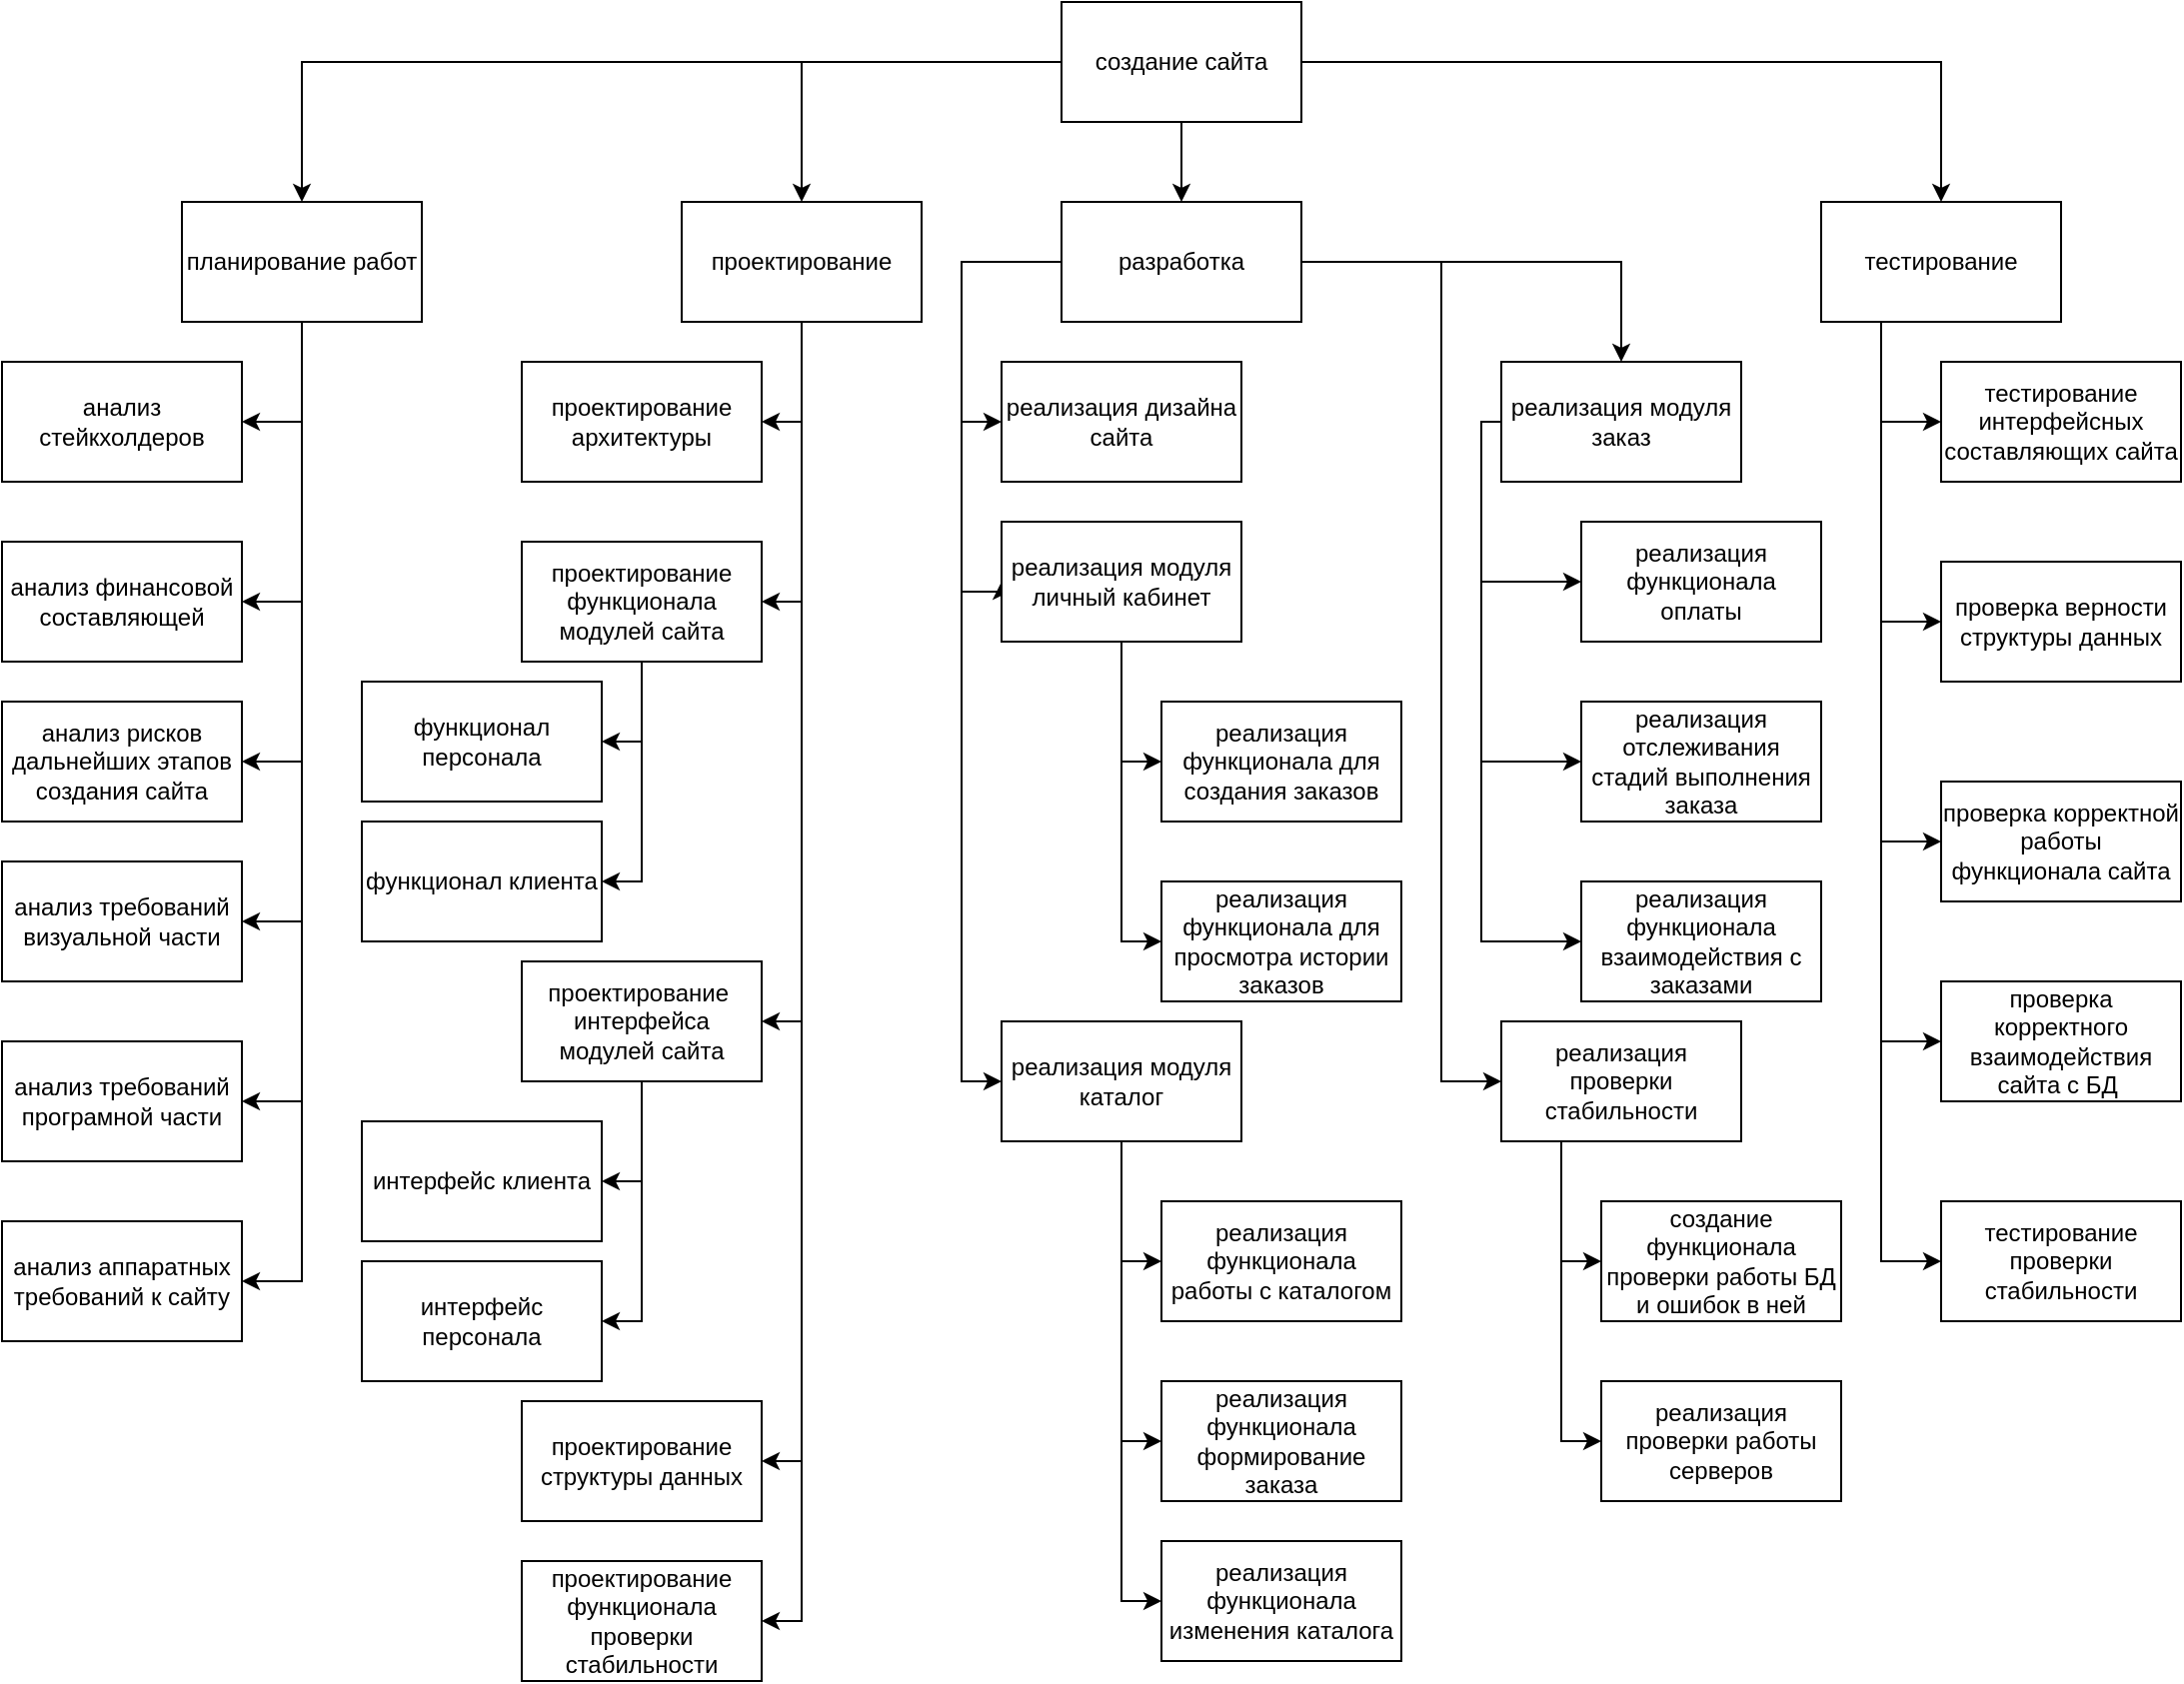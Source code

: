 <mxfile version="15.8.3" type="github" pages="2">
  <diagram id="F_1uuA0XFtEVqyFglh3j" name="Page-1">
    <mxGraphModel dx="4578" dy="547" grid="1" gridSize="10" guides="1" tooltips="1" connect="1" arrows="1" fold="1" page="1" pageScale="1" pageWidth="3300" pageHeight="4681" math="0" shadow="0">
      <root>
        <mxCell id="0" />
        <mxCell id="1" parent="0" />
        <mxCell id="oa0vE_YfLMu9OCanx_ZE-7" style="edgeStyle=orthogonalEdgeStyle;rounded=0;orthogonalLoop=1;jettySize=auto;html=1;exitX=0;exitY=0.5;exitDx=0;exitDy=0;entryX=0.5;entryY=0;entryDx=0;entryDy=0;" parent="1" source="oa0vE_YfLMu9OCanx_ZE-1" target="oa0vE_YfLMu9OCanx_ZE-2" edge="1">
          <mxGeometry relative="1" as="geometry" />
        </mxCell>
        <mxCell id="oa0vE_YfLMu9OCanx_ZE-8" style="edgeStyle=orthogonalEdgeStyle;rounded=0;orthogonalLoop=1;jettySize=auto;html=1;exitX=0;exitY=0.5;exitDx=0;exitDy=0;entryX=0.5;entryY=0;entryDx=0;entryDy=0;" parent="1" source="oa0vE_YfLMu9OCanx_ZE-1" target="oa0vE_YfLMu9OCanx_ZE-3" edge="1">
          <mxGeometry relative="1" as="geometry" />
        </mxCell>
        <mxCell id="oa0vE_YfLMu9OCanx_ZE-9" style="edgeStyle=orthogonalEdgeStyle;rounded=0;orthogonalLoop=1;jettySize=auto;html=1;exitX=0.5;exitY=1;exitDx=0;exitDy=0;entryX=0.5;entryY=0;entryDx=0;entryDy=0;" parent="1" source="oa0vE_YfLMu9OCanx_ZE-1" target="oa0vE_YfLMu9OCanx_ZE-4" edge="1">
          <mxGeometry relative="1" as="geometry" />
        </mxCell>
        <mxCell id="oa0vE_YfLMu9OCanx_ZE-10" style="edgeStyle=orthogonalEdgeStyle;rounded=0;orthogonalLoop=1;jettySize=auto;html=1;exitX=1;exitY=0.5;exitDx=0;exitDy=0;entryX=0.5;entryY=0;entryDx=0;entryDy=0;" parent="1" source="oa0vE_YfLMu9OCanx_ZE-1" target="oa0vE_YfLMu9OCanx_ZE-5" edge="1">
          <mxGeometry relative="1" as="geometry" />
        </mxCell>
        <mxCell id="oa0vE_YfLMu9OCanx_ZE-1" value="создание сайта" style="rounded=0;whiteSpace=wrap;html=1;" parent="1" vertex="1">
          <mxGeometry x="370" y="50" width="120" height="60" as="geometry" />
        </mxCell>
        <mxCell id="oa0vE_YfLMu9OCanx_ZE-18" style="edgeStyle=orthogonalEdgeStyle;rounded=0;orthogonalLoop=1;jettySize=auto;html=1;exitX=0.5;exitY=1;exitDx=0;exitDy=0;entryX=1;entryY=0.5;entryDx=0;entryDy=0;" parent="1" source="oa0vE_YfLMu9OCanx_ZE-2" target="oa0vE_YfLMu9OCanx_ZE-12" edge="1">
          <mxGeometry relative="1" as="geometry" />
        </mxCell>
        <mxCell id="oa0vE_YfLMu9OCanx_ZE-19" style="edgeStyle=orthogonalEdgeStyle;rounded=0;orthogonalLoop=1;jettySize=auto;html=1;exitX=0.5;exitY=1;exitDx=0;exitDy=0;entryX=1;entryY=0.5;entryDx=0;entryDy=0;" parent="1" source="oa0vE_YfLMu9OCanx_ZE-2" target="oa0vE_YfLMu9OCanx_ZE-16" edge="1">
          <mxGeometry relative="1" as="geometry" />
        </mxCell>
        <mxCell id="oa0vE_YfLMu9OCanx_ZE-20" style="edgeStyle=orthogonalEdgeStyle;rounded=0;orthogonalLoop=1;jettySize=auto;html=1;exitX=0.5;exitY=1;exitDx=0;exitDy=0;entryX=1;entryY=0.5;entryDx=0;entryDy=0;" parent="1" source="oa0vE_YfLMu9OCanx_ZE-2" target="oa0vE_YfLMu9OCanx_ZE-17" edge="1">
          <mxGeometry relative="1" as="geometry" />
        </mxCell>
        <mxCell id="oa0vE_YfLMu9OCanx_ZE-21" style="edgeStyle=orthogonalEdgeStyle;rounded=0;orthogonalLoop=1;jettySize=auto;html=1;exitX=0.5;exitY=1;exitDx=0;exitDy=0;entryX=1;entryY=0.5;entryDx=0;entryDy=0;" parent="1" source="oa0vE_YfLMu9OCanx_ZE-2" target="oa0vE_YfLMu9OCanx_ZE-13" edge="1">
          <mxGeometry relative="1" as="geometry" />
        </mxCell>
        <mxCell id="oa0vE_YfLMu9OCanx_ZE-22" style="edgeStyle=orthogonalEdgeStyle;rounded=0;orthogonalLoop=1;jettySize=auto;html=1;exitX=0.5;exitY=1;exitDx=0;exitDy=0;entryX=1;entryY=0.5;entryDx=0;entryDy=0;" parent="1" source="oa0vE_YfLMu9OCanx_ZE-2" target="oa0vE_YfLMu9OCanx_ZE-14" edge="1">
          <mxGeometry relative="1" as="geometry" />
        </mxCell>
        <mxCell id="oa0vE_YfLMu9OCanx_ZE-23" style="edgeStyle=orthogonalEdgeStyle;rounded=0;orthogonalLoop=1;jettySize=auto;html=1;exitX=0.5;exitY=1;exitDx=0;exitDy=0;entryX=1;entryY=0.5;entryDx=0;entryDy=0;" parent="1" source="oa0vE_YfLMu9OCanx_ZE-2" target="oa0vE_YfLMu9OCanx_ZE-15" edge="1">
          <mxGeometry relative="1" as="geometry" />
        </mxCell>
        <mxCell id="oa0vE_YfLMu9OCanx_ZE-2" value="планирование работ" style="rounded=0;whiteSpace=wrap;html=1;" parent="1" vertex="1">
          <mxGeometry x="-70" y="150" width="120" height="60" as="geometry" />
        </mxCell>
        <mxCell id="oa0vE_YfLMu9OCanx_ZE-40" style="edgeStyle=orthogonalEdgeStyle;rounded=0;orthogonalLoop=1;jettySize=auto;html=1;exitX=0.5;exitY=1;exitDx=0;exitDy=0;entryX=1;entryY=0.5;entryDx=0;entryDy=0;" parent="1" source="oa0vE_YfLMu9OCanx_ZE-3" target="oa0vE_YfLMu9OCanx_ZE-28" edge="1">
          <mxGeometry relative="1" as="geometry" />
        </mxCell>
        <mxCell id="oa0vE_YfLMu9OCanx_ZE-41" style="edgeStyle=orthogonalEdgeStyle;rounded=0;orthogonalLoop=1;jettySize=auto;html=1;exitX=0.5;exitY=1;exitDx=0;exitDy=0;entryX=1;entryY=0.5;entryDx=0;entryDy=0;" parent="1" source="oa0vE_YfLMu9OCanx_ZE-3" target="oa0vE_YfLMu9OCanx_ZE-29" edge="1">
          <mxGeometry relative="1" as="geometry" />
        </mxCell>
        <mxCell id="oa0vE_YfLMu9OCanx_ZE-42" style="edgeStyle=orthogonalEdgeStyle;rounded=0;orthogonalLoop=1;jettySize=auto;html=1;exitX=0.5;exitY=1;exitDx=0;exitDy=0;entryX=1;entryY=0.5;entryDx=0;entryDy=0;" parent="1" source="oa0vE_YfLMu9OCanx_ZE-3" target="oa0vE_YfLMu9OCanx_ZE-24" edge="1">
          <mxGeometry relative="1" as="geometry" />
        </mxCell>
        <mxCell id="oa0vE_YfLMu9OCanx_ZE-60" style="edgeStyle=orthogonalEdgeStyle;rounded=0;orthogonalLoop=1;jettySize=auto;html=1;exitX=0.5;exitY=1;exitDx=0;exitDy=0;entryX=1;entryY=0.5;entryDx=0;entryDy=0;" parent="1" source="oa0vE_YfLMu9OCanx_ZE-3" target="oa0vE_YfLMu9OCanx_ZE-59" edge="1">
          <mxGeometry relative="1" as="geometry" />
        </mxCell>
        <mxCell id="oa0vE_YfLMu9OCanx_ZE-89" style="edgeStyle=orthogonalEdgeStyle;rounded=0;orthogonalLoop=1;jettySize=auto;html=1;exitX=0.5;exitY=1;exitDx=0;exitDy=0;entryX=1;entryY=0.5;entryDx=0;entryDy=0;" parent="1" source="oa0vE_YfLMu9OCanx_ZE-3" target="oa0vE_YfLMu9OCanx_ZE-88" edge="1">
          <mxGeometry relative="1" as="geometry" />
        </mxCell>
        <mxCell id="oa0vE_YfLMu9OCanx_ZE-3" value="проектирование" style="rounded=0;whiteSpace=wrap;html=1;" parent="1" vertex="1">
          <mxGeometry x="180" y="150" width="120" height="60" as="geometry" />
        </mxCell>
        <mxCell id="oa0vE_YfLMu9OCanx_ZE-44" style="edgeStyle=orthogonalEdgeStyle;rounded=0;orthogonalLoop=1;jettySize=auto;html=1;exitX=0;exitY=0.5;exitDx=0;exitDy=0;entryX=0;entryY=0.5;entryDx=0;entryDy=0;" parent="1" source="oa0vE_YfLMu9OCanx_ZE-4" target="oa0vE_YfLMu9OCanx_ZE-43" edge="1">
          <mxGeometry relative="1" as="geometry">
            <Array as="points">
              <mxPoint x="320" y="180" />
              <mxPoint x="320" y="345" />
            </Array>
          </mxGeometry>
        </mxCell>
        <mxCell id="oa0vE_YfLMu9OCanx_ZE-50" style="edgeStyle=orthogonalEdgeStyle;rounded=0;orthogonalLoop=1;jettySize=auto;html=1;exitX=0;exitY=0.5;exitDx=0;exitDy=0;entryX=0;entryY=0.5;entryDx=0;entryDy=0;" parent="1" source="oa0vE_YfLMu9OCanx_ZE-4" target="oa0vE_YfLMu9OCanx_ZE-49" edge="1">
          <mxGeometry relative="1" as="geometry" />
        </mxCell>
        <mxCell id="oa0vE_YfLMu9OCanx_ZE-58" style="edgeStyle=orthogonalEdgeStyle;rounded=0;orthogonalLoop=1;jettySize=auto;html=1;exitX=0;exitY=0.5;exitDx=0;exitDy=0;entryX=0;entryY=0.5;entryDx=0;entryDy=0;" parent="1" source="oa0vE_YfLMu9OCanx_ZE-4" target="oa0vE_YfLMu9OCanx_ZE-53" edge="1">
          <mxGeometry relative="1" as="geometry" />
        </mxCell>
        <mxCell id="oa0vE_YfLMu9OCanx_ZE-65" style="edgeStyle=orthogonalEdgeStyle;rounded=0;orthogonalLoop=1;jettySize=auto;html=1;exitX=1;exitY=0.5;exitDx=0;exitDy=0;entryX=0.5;entryY=0;entryDx=0;entryDy=0;" parent="1" source="oa0vE_YfLMu9OCanx_ZE-4" target="oa0vE_YfLMu9OCanx_ZE-61" edge="1">
          <mxGeometry relative="1" as="geometry" />
        </mxCell>
        <mxCell id="oa0vE_YfLMu9OCanx_ZE-72" style="edgeStyle=orthogonalEdgeStyle;rounded=0;orthogonalLoop=1;jettySize=auto;html=1;exitX=1;exitY=0.5;exitDx=0;exitDy=0;entryX=0;entryY=0.5;entryDx=0;entryDy=0;" parent="1" source="oa0vE_YfLMu9OCanx_ZE-4" target="oa0vE_YfLMu9OCanx_ZE-69" edge="1">
          <mxGeometry relative="1" as="geometry">
            <Array as="points">
              <mxPoint x="560" y="180" />
              <mxPoint x="560" y="590" />
            </Array>
          </mxGeometry>
        </mxCell>
        <mxCell id="oa0vE_YfLMu9OCanx_ZE-4" value="разработка" style="rounded=0;whiteSpace=wrap;html=1;" parent="1" vertex="1">
          <mxGeometry x="370" y="150" width="120" height="60" as="geometry" />
        </mxCell>
        <mxCell id="oa0vE_YfLMu9OCanx_ZE-83" style="edgeStyle=orthogonalEdgeStyle;rounded=0;orthogonalLoop=1;jettySize=auto;html=1;exitX=0.25;exitY=1;exitDx=0;exitDy=0;entryX=0;entryY=0.5;entryDx=0;entryDy=0;" parent="1" source="oa0vE_YfLMu9OCanx_ZE-5" target="oa0vE_YfLMu9OCanx_ZE-76" edge="1">
          <mxGeometry relative="1" as="geometry" />
        </mxCell>
        <mxCell id="oa0vE_YfLMu9OCanx_ZE-84" style="edgeStyle=orthogonalEdgeStyle;rounded=0;orthogonalLoop=1;jettySize=auto;html=1;exitX=0.25;exitY=1;exitDx=0;exitDy=0;entryX=0;entryY=0.5;entryDx=0;entryDy=0;" parent="1" source="oa0vE_YfLMu9OCanx_ZE-5" target="oa0vE_YfLMu9OCanx_ZE-77" edge="1">
          <mxGeometry relative="1" as="geometry" />
        </mxCell>
        <mxCell id="oa0vE_YfLMu9OCanx_ZE-85" style="edgeStyle=orthogonalEdgeStyle;rounded=0;orthogonalLoop=1;jettySize=auto;html=1;exitX=0.25;exitY=1;exitDx=0;exitDy=0;entryX=0;entryY=0.5;entryDx=0;entryDy=0;" parent="1" source="oa0vE_YfLMu9OCanx_ZE-5" target="oa0vE_YfLMu9OCanx_ZE-78" edge="1">
          <mxGeometry relative="1" as="geometry" />
        </mxCell>
        <mxCell id="oa0vE_YfLMu9OCanx_ZE-86" style="edgeStyle=orthogonalEdgeStyle;rounded=0;orthogonalLoop=1;jettySize=auto;html=1;exitX=0.25;exitY=1;exitDx=0;exitDy=0;entryX=0;entryY=0.5;entryDx=0;entryDy=0;" parent="1" source="oa0vE_YfLMu9OCanx_ZE-5" target="oa0vE_YfLMu9OCanx_ZE-79" edge="1">
          <mxGeometry relative="1" as="geometry" />
        </mxCell>
        <mxCell id="oa0vE_YfLMu9OCanx_ZE-87" style="edgeStyle=orthogonalEdgeStyle;rounded=0;orthogonalLoop=1;jettySize=auto;html=1;exitX=0.25;exitY=1;exitDx=0;exitDy=0;entryX=0;entryY=0.5;entryDx=0;entryDy=0;" parent="1" source="oa0vE_YfLMu9OCanx_ZE-5" target="oa0vE_YfLMu9OCanx_ZE-81" edge="1">
          <mxGeometry relative="1" as="geometry" />
        </mxCell>
        <mxCell id="oa0vE_YfLMu9OCanx_ZE-5" value="тестирование" style="rounded=0;whiteSpace=wrap;html=1;" parent="1" vertex="1">
          <mxGeometry x="750" y="150" width="120" height="60" as="geometry" />
        </mxCell>
        <mxCell id="oa0vE_YfLMu9OCanx_ZE-12" value="анализ стейкхолдеров" style="rounded=0;whiteSpace=wrap;html=1;" parent="1" vertex="1">
          <mxGeometry x="-160" y="230" width="120" height="60" as="geometry" />
        </mxCell>
        <mxCell id="oa0vE_YfLMu9OCanx_ZE-13" value="анализ требований визуальной части" style="rounded=0;whiteSpace=wrap;html=1;" parent="1" vertex="1">
          <mxGeometry x="-160" y="480" width="120" height="60" as="geometry" />
        </mxCell>
        <mxCell id="oa0vE_YfLMu9OCanx_ZE-14" value="анализ требований програмной части" style="rounded=0;whiteSpace=wrap;html=1;" parent="1" vertex="1">
          <mxGeometry x="-160" y="570" width="120" height="60" as="geometry" />
        </mxCell>
        <mxCell id="oa0vE_YfLMu9OCanx_ZE-15" value="анализ аппаратных требований к сайту" style="rounded=0;whiteSpace=wrap;html=1;" parent="1" vertex="1">
          <mxGeometry x="-160" y="660" width="120" height="60" as="geometry" />
        </mxCell>
        <mxCell id="oa0vE_YfLMu9OCanx_ZE-16" value="анализ финансовой составляющей" style="rounded=0;whiteSpace=wrap;html=1;" parent="1" vertex="1">
          <mxGeometry x="-160" y="320" width="120" height="60" as="geometry" />
        </mxCell>
        <mxCell id="oa0vE_YfLMu9OCanx_ZE-17" value="анализ рисков дальнейших этапов создания сайта" style="rounded=0;whiteSpace=wrap;html=1;" parent="1" vertex="1">
          <mxGeometry x="-160" y="400" width="120" height="60" as="geometry" />
        </mxCell>
        <mxCell id="oa0vE_YfLMu9OCanx_ZE-38" style="edgeStyle=orthogonalEdgeStyle;rounded=0;orthogonalLoop=1;jettySize=auto;html=1;exitX=0.5;exitY=1;exitDx=0;exitDy=0;entryX=1;entryY=0.5;entryDx=0;entryDy=0;" parent="1" source="oa0vE_YfLMu9OCanx_ZE-24" target="oa0vE_YfLMu9OCanx_ZE-36" edge="1">
          <mxGeometry relative="1" as="geometry" />
        </mxCell>
        <mxCell id="oa0vE_YfLMu9OCanx_ZE-39" style="edgeStyle=orthogonalEdgeStyle;rounded=0;orthogonalLoop=1;jettySize=auto;html=1;exitX=0.5;exitY=1;exitDx=0;exitDy=0;entryX=1;entryY=0.5;entryDx=0;entryDy=0;" parent="1" source="oa0vE_YfLMu9OCanx_ZE-24" target="oa0vE_YfLMu9OCanx_ZE-37" edge="1">
          <mxGeometry relative="1" as="geometry" />
        </mxCell>
        <mxCell id="oa0vE_YfLMu9OCanx_ZE-24" value="проектирование&amp;nbsp; интерфейса модулей сайта" style="rounded=0;whiteSpace=wrap;html=1;" parent="1" vertex="1">
          <mxGeometry x="100" y="530" width="120" height="60" as="geometry" />
        </mxCell>
        <mxCell id="oa0vE_YfLMu9OCanx_ZE-28" value="проектирование структуры данных" style="rounded=0;whiteSpace=wrap;html=1;" parent="1" vertex="1">
          <mxGeometry x="100" y="750" width="120" height="60" as="geometry" />
        </mxCell>
        <mxCell id="oa0vE_YfLMu9OCanx_ZE-34" style="edgeStyle=orthogonalEdgeStyle;rounded=0;orthogonalLoop=1;jettySize=auto;html=1;exitX=0.5;exitY=1;exitDx=0;exitDy=0;entryX=1;entryY=0.5;entryDx=0;entryDy=0;" parent="1" source="oa0vE_YfLMu9OCanx_ZE-29" target="oa0vE_YfLMu9OCanx_ZE-33" edge="1">
          <mxGeometry relative="1" as="geometry" />
        </mxCell>
        <mxCell id="oa0vE_YfLMu9OCanx_ZE-35" style="edgeStyle=orthogonalEdgeStyle;rounded=0;orthogonalLoop=1;jettySize=auto;html=1;exitX=0.5;exitY=1;exitDx=0;exitDy=0;entryX=1;entryY=0.5;entryDx=0;entryDy=0;" parent="1" source="oa0vE_YfLMu9OCanx_ZE-29" target="oa0vE_YfLMu9OCanx_ZE-32" edge="1">
          <mxGeometry relative="1" as="geometry" />
        </mxCell>
        <mxCell id="oa0vE_YfLMu9OCanx_ZE-29" value="проектирование функционала модулей сайта" style="rounded=0;whiteSpace=wrap;html=1;" parent="1" vertex="1">
          <mxGeometry x="100" y="320" width="120" height="60" as="geometry" />
        </mxCell>
        <mxCell id="oa0vE_YfLMu9OCanx_ZE-32" value="функционал клиента" style="rounded=0;whiteSpace=wrap;html=1;" parent="1" vertex="1">
          <mxGeometry x="20" y="460" width="120" height="60" as="geometry" />
        </mxCell>
        <mxCell id="oa0vE_YfLMu9OCanx_ZE-33" value="функционал персонала" style="rounded=0;whiteSpace=wrap;html=1;" parent="1" vertex="1">
          <mxGeometry x="20" y="390" width="120" height="60" as="geometry" />
        </mxCell>
        <mxCell id="oa0vE_YfLMu9OCanx_ZE-36" value="интерфейс клиента" style="rounded=0;whiteSpace=wrap;html=1;" parent="1" vertex="1">
          <mxGeometry x="20" y="610" width="120" height="60" as="geometry" />
        </mxCell>
        <mxCell id="oa0vE_YfLMu9OCanx_ZE-37" value="интерфейс персонала" style="rounded=0;whiteSpace=wrap;html=1;" parent="1" vertex="1">
          <mxGeometry x="20" y="680" width="120" height="60" as="geometry" />
        </mxCell>
        <mxCell id="oa0vE_YfLMu9OCanx_ZE-47" style="edgeStyle=orthogonalEdgeStyle;rounded=0;orthogonalLoop=1;jettySize=auto;html=1;exitX=0.5;exitY=1;exitDx=0;exitDy=0;entryX=0;entryY=0.5;entryDx=0;entryDy=0;" parent="1" source="oa0vE_YfLMu9OCanx_ZE-43" target="oa0vE_YfLMu9OCanx_ZE-45" edge="1">
          <mxGeometry relative="1" as="geometry" />
        </mxCell>
        <mxCell id="oa0vE_YfLMu9OCanx_ZE-48" style="edgeStyle=orthogonalEdgeStyle;rounded=0;orthogonalLoop=1;jettySize=auto;html=1;exitX=0.5;exitY=1;exitDx=0;exitDy=0;entryX=0;entryY=0.5;entryDx=0;entryDy=0;" parent="1" source="oa0vE_YfLMu9OCanx_ZE-43" target="oa0vE_YfLMu9OCanx_ZE-46" edge="1">
          <mxGeometry relative="1" as="geometry" />
        </mxCell>
        <mxCell id="oa0vE_YfLMu9OCanx_ZE-43" value="реализация модуля личный кабинет" style="rounded=0;whiteSpace=wrap;html=1;" parent="1" vertex="1">
          <mxGeometry x="340" y="310" width="120" height="60" as="geometry" />
        </mxCell>
        <mxCell id="oa0vE_YfLMu9OCanx_ZE-45" value="реализация функционала для создания заказов" style="rounded=0;whiteSpace=wrap;html=1;" parent="1" vertex="1">
          <mxGeometry x="420" y="400" width="120" height="60" as="geometry" />
        </mxCell>
        <mxCell id="oa0vE_YfLMu9OCanx_ZE-46" value="реализация функционала для просмотра истории заказов" style="rounded=0;whiteSpace=wrap;html=1;" parent="1" vertex="1">
          <mxGeometry x="420" y="490" width="120" height="60" as="geometry" />
        </mxCell>
        <mxCell id="oa0vE_YfLMu9OCanx_ZE-49" value="реализация дизайна сайта" style="rounded=0;whiteSpace=wrap;html=1;" parent="1" vertex="1">
          <mxGeometry x="340" y="230" width="120" height="60" as="geometry" />
        </mxCell>
        <mxCell id="oa0vE_YfLMu9OCanx_ZE-51" style="edgeStyle=orthogonalEdgeStyle;rounded=0;orthogonalLoop=1;jettySize=auto;html=1;exitX=0.5;exitY=1;exitDx=0;exitDy=0;entryX=0;entryY=0.5;entryDx=0;entryDy=0;" parent="1" source="oa0vE_YfLMu9OCanx_ZE-53" target="oa0vE_YfLMu9OCanx_ZE-54" edge="1">
          <mxGeometry relative="1" as="geometry" />
        </mxCell>
        <mxCell id="oa0vE_YfLMu9OCanx_ZE-52" style="edgeStyle=orthogonalEdgeStyle;rounded=0;orthogonalLoop=1;jettySize=auto;html=1;exitX=0.5;exitY=1;exitDx=0;exitDy=0;entryX=0;entryY=0.5;entryDx=0;entryDy=0;" parent="1" source="oa0vE_YfLMu9OCanx_ZE-53" target="oa0vE_YfLMu9OCanx_ZE-55" edge="1">
          <mxGeometry relative="1" as="geometry" />
        </mxCell>
        <mxCell id="oa0vE_YfLMu9OCanx_ZE-57" style="edgeStyle=orthogonalEdgeStyle;rounded=0;orthogonalLoop=1;jettySize=auto;html=1;exitX=0.5;exitY=1;exitDx=0;exitDy=0;entryX=0;entryY=0.5;entryDx=0;entryDy=0;" parent="1" source="oa0vE_YfLMu9OCanx_ZE-53" target="oa0vE_YfLMu9OCanx_ZE-56" edge="1">
          <mxGeometry relative="1" as="geometry" />
        </mxCell>
        <mxCell id="oa0vE_YfLMu9OCanx_ZE-53" value="реализация модуля каталог" style="rounded=0;whiteSpace=wrap;html=1;" parent="1" vertex="1">
          <mxGeometry x="340" y="560" width="120" height="60" as="geometry" />
        </mxCell>
        <mxCell id="oa0vE_YfLMu9OCanx_ZE-54" value="реализация функционала работы с каталогом" style="rounded=0;whiteSpace=wrap;html=1;" parent="1" vertex="1">
          <mxGeometry x="420" y="650" width="120" height="60" as="geometry" />
        </mxCell>
        <mxCell id="oa0vE_YfLMu9OCanx_ZE-55" value="реализация функционала формирование заказа" style="rounded=0;whiteSpace=wrap;html=1;" parent="1" vertex="1">
          <mxGeometry x="420" y="740" width="120" height="60" as="geometry" />
        </mxCell>
        <mxCell id="oa0vE_YfLMu9OCanx_ZE-56" value="реализация функционала изменения каталога" style="rounded=0;whiteSpace=wrap;html=1;" parent="1" vertex="1">
          <mxGeometry x="420" y="820" width="120" height="60" as="geometry" />
        </mxCell>
        <mxCell id="oa0vE_YfLMu9OCanx_ZE-59" value="проектирование функционала проверки стабильности" style="rounded=0;whiteSpace=wrap;html=1;" parent="1" vertex="1">
          <mxGeometry x="100" y="830" width="120" height="60" as="geometry" />
        </mxCell>
        <mxCell id="oa0vE_YfLMu9OCanx_ZE-66" style="edgeStyle=orthogonalEdgeStyle;rounded=0;orthogonalLoop=1;jettySize=auto;html=1;exitX=0;exitY=0.5;exitDx=0;exitDy=0;entryX=0;entryY=0.5;entryDx=0;entryDy=0;" parent="1" source="oa0vE_YfLMu9OCanx_ZE-61" target="oa0vE_YfLMu9OCanx_ZE-62" edge="1">
          <mxGeometry relative="1" as="geometry">
            <Array as="points">
              <mxPoint x="580" y="260" />
              <mxPoint x="580" y="340" />
            </Array>
          </mxGeometry>
        </mxCell>
        <mxCell id="oa0vE_YfLMu9OCanx_ZE-67" style="edgeStyle=orthogonalEdgeStyle;rounded=0;orthogonalLoop=1;jettySize=auto;html=1;exitX=0;exitY=0.5;exitDx=0;exitDy=0;entryX=0;entryY=0.5;entryDx=0;entryDy=0;" parent="1" source="oa0vE_YfLMu9OCanx_ZE-61" target="oa0vE_YfLMu9OCanx_ZE-63" edge="1">
          <mxGeometry relative="1" as="geometry">
            <Array as="points">
              <mxPoint x="580" y="260" />
              <mxPoint x="580" y="430" />
            </Array>
          </mxGeometry>
        </mxCell>
        <mxCell id="oa0vE_YfLMu9OCanx_ZE-68" style="edgeStyle=orthogonalEdgeStyle;rounded=0;orthogonalLoop=1;jettySize=auto;html=1;exitX=0;exitY=0.5;exitDx=0;exitDy=0;entryX=0;entryY=0.5;entryDx=0;entryDy=0;" parent="1" source="oa0vE_YfLMu9OCanx_ZE-61" target="oa0vE_YfLMu9OCanx_ZE-64" edge="1">
          <mxGeometry relative="1" as="geometry">
            <Array as="points">
              <mxPoint x="580" y="260" />
              <mxPoint x="580" y="520" />
            </Array>
          </mxGeometry>
        </mxCell>
        <mxCell id="oa0vE_YfLMu9OCanx_ZE-61" value="реализация модуля заказ" style="rounded=0;whiteSpace=wrap;html=1;" parent="1" vertex="1">
          <mxGeometry x="590" y="230" width="120" height="60" as="geometry" />
        </mxCell>
        <mxCell id="oa0vE_YfLMu9OCanx_ZE-62" value="реализация функционала оплаты" style="rounded=0;whiteSpace=wrap;html=1;" parent="1" vertex="1">
          <mxGeometry x="630" y="310" width="120" height="60" as="geometry" />
        </mxCell>
        <mxCell id="oa0vE_YfLMu9OCanx_ZE-63" value="реализация отслеживания стадий выполнения заказа" style="rounded=0;whiteSpace=wrap;html=1;" parent="1" vertex="1">
          <mxGeometry x="630" y="400" width="120" height="60" as="geometry" />
        </mxCell>
        <mxCell id="oa0vE_YfLMu9OCanx_ZE-64" value="реализация функционала взаимодействия с заказами" style="rounded=0;whiteSpace=wrap;html=1;" parent="1" vertex="1">
          <mxGeometry x="630" y="490" width="120" height="60" as="geometry" />
        </mxCell>
        <mxCell id="oa0vE_YfLMu9OCanx_ZE-74" style="edgeStyle=orthogonalEdgeStyle;rounded=0;orthogonalLoop=1;jettySize=auto;html=1;exitX=0.25;exitY=1;exitDx=0;exitDy=0;entryX=0;entryY=0.5;entryDx=0;entryDy=0;" parent="1" source="oa0vE_YfLMu9OCanx_ZE-69" target="oa0vE_YfLMu9OCanx_ZE-70" edge="1">
          <mxGeometry relative="1" as="geometry">
            <Array as="points">
              <mxPoint x="620" y="680" />
            </Array>
          </mxGeometry>
        </mxCell>
        <mxCell id="oa0vE_YfLMu9OCanx_ZE-75" style="edgeStyle=orthogonalEdgeStyle;rounded=0;orthogonalLoop=1;jettySize=auto;html=1;exitX=0.25;exitY=1;exitDx=0;exitDy=0;entryX=0;entryY=0.5;entryDx=0;entryDy=0;" parent="1" source="oa0vE_YfLMu9OCanx_ZE-69" target="oa0vE_YfLMu9OCanx_ZE-73" edge="1">
          <mxGeometry relative="1" as="geometry">
            <Array as="points">
              <mxPoint x="620" y="770" />
            </Array>
          </mxGeometry>
        </mxCell>
        <mxCell id="oa0vE_YfLMu9OCanx_ZE-69" value="реализация проверки стабильности" style="rounded=0;whiteSpace=wrap;html=1;" parent="1" vertex="1">
          <mxGeometry x="590" y="560" width="120" height="60" as="geometry" />
        </mxCell>
        <mxCell id="oa0vE_YfLMu9OCanx_ZE-70" value="создание функционала проверки работы БД и ошибок в ней" style="rounded=0;whiteSpace=wrap;html=1;" parent="1" vertex="1">
          <mxGeometry x="640" y="650" width="120" height="60" as="geometry" />
        </mxCell>
        <mxCell id="oa0vE_YfLMu9OCanx_ZE-73" value="реализация проверки работы серверов" style="rounded=0;whiteSpace=wrap;html=1;" parent="1" vertex="1">
          <mxGeometry x="640" y="740" width="120" height="60" as="geometry" />
        </mxCell>
        <mxCell id="oa0vE_YfLMu9OCanx_ZE-76" value="тестирование интерфейсных составляющих сайта" style="rounded=0;whiteSpace=wrap;html=1;" parent="1" vertex="1">
          <mxGeometry x="810" y="230" width="120" height="60" as="geometry" />
        </mxCell>
        <mxCell id="oa0vE_YfLMu9OCanx_ZE-77" value="проверка верности структуры данных" style="rounded=0;whiteSpace=wrap;html=1;" parent="1" vertex="1">
          <mxGeometry x="810" y="330" width="120" height="60" as="geometry" />
        </mxCell>
        <mxCell id="oa0vE_YfLMu9OCanx_ZE-78" value="проверка корректной работы функционала сайта" style="rounded=0;whiteSpace=wrap;html=1;" parent="1" vertex="1">
          <mxGeometry x="810" y="440" width="120" height="60" as="geometry" />
        </mxCell>
        <mxCell id="oa0vE_YfLMu9OCanx_ZE-79" value="проверка корректного взаимодействия сайта с БД&amp;nbsp;" style="rounded=0;whiteSpace=wrap;html=1;" parent="1" vertex="1">
          <mxGeometry x="810" y="540" width="120" height="60" as="geometry" />
        </mxCell>
        <mxCell id="oa0vE_YfLMu9OCanx_ZE-81" value="тестирование проверки стабильности" style="rounded=0;whiteSpace=wrap;html=1;" parent="1" vertex="1">
          <mxGeometry x="810" y="650" width="120" height="60" as="geometry" />
        </mxCell>
        <mxCell id="oa0vE_YfLMu9OCanx_ZE-88" value="проектирование архитектуры" style="rounded=0;whiteSpace=wrap;html=1;" parent="1" vertex="1">
          <mxGeometry x="100" y="230" width="120" height="60" as="geometry" />
        </mxCell>
      </root>
    </mxGraphModel>
  </diagram>
  <diagram id="dwjz9D7Bcxl8cZRYMpIT" name="Page-2">
    <mxGraphModel dx="1278" dy="547" grid="1" gridSize="10" guides="1" tooltips="1" connect="1" arrows="1" fold="1" page="1" pageScale="1" pageWidth="827" pageHeight="1169" math="0" shadow="0">
      <root>
        <mxCell id="y4Bw7Z6qFePfMxJJef1A-0" />
        <mxCell id="y4Bw7Z6qFePfMxJJef1A-1" parent="y4Bw7Z6qFePfMxJJef1A-0" />
        <mxCell id="y4Bw7Z6qFePfMxJJef1A-2" value="01" style="swimlane;fontStyle=0;childLayout=stackLayout;horizontal=1;startSize=30;horizontalStack=0;resizeParent=1;resizeParentMax=0;resizeLast=0;collapsible=1;marginBottom=0;" vertex="1" parent="y4Bw7Z6qFePfMxJJef1A-1">
          <mxGeometry x="30" y="90" width="140" height="60" as="geometry" />
        </mxCell>
        <mxCell id="y4Bw7Z6qFePfMxJJef1A-3" value="Планирование работ" style="text;strokeColor=none;fillColor=none;align=left;verticalAlign=middle;spacingLeft=4;spacingRight=4;overflow=hidden;points=[[0,0.5],[1,0.5]];portConstraint=eastwest;rotatable=0;" vertex="1" parent="y4Bw7Z6qFePfMxJJef1A-2">
          <mxGeometry y="30" width="140" height="30" as="geometry" />
        </mxCell>
        <mxCell id="y4Bw7Z6qFePfMxJJef1A-6" value="02" style="swimlane;fontStyle=0;childLayout=stackLayout;horizontal=1;startSize=30;horizontalStack=0;resizeParent=1;resizeParentMax=0;resizeLast=0;collapsible=1;marginBottom=0;" vertex="1" parent="y4Bw7Z6qFePfMxJJef1A-1">
          <mxGeometry x="210" y="90" width="140" height="60" as="geometry" />
        </mxCell>
        <mxCell id="y4Bw7Z6qFePfMxJJef1A-7" value="Проектирование" style="text;strokeColor=none;fillColor=none;align=left;verticalAlign=middle;spacingLeft=4;spacingRight=4;overflow=hidden;points=[[0,0.5],[1,0.5]];portConstraint=eastwest;rotatable=0;" vertex="1" parent="y4Bw7Z6qFePfMxJJef1A-6">
          <mxGeometry y="30" width="140" height="30" as="geometry" />
        </mxCell>
        <mxCell id="y4Bw7Z6qFePfMxJJef1A-8" value="03" style="swimlane;fontStyle=0;childLayout=stackLayout;horizontal=1;startSize=30;horizontalStack=0;resizeParent=1;resizeParentMax=0;resizeLast=0;collapsible=1;marginBottom=0;" vertex="1" parent="y4Bw7Z6qFePfMxJJef1A-1">
          <mxGeometry x="390" y="90" width="140" height="60" as="geometry" />
        </mxCell>
        <mxCell id="y4Bw7Z6qFePfMxJJef1A-9" value="Разработка" style="text;strokeColor=none;fillColor=none;align=left;verticalAlign=middle;spacingLeft=4;spacingRight=4;overflow=hidden;points=[[0,0.5],[1,0.5]];portConstraint=eastwest;rotatable=0;" vertex="1" parent="y4Bw7Z6qFePfMxJJef1A-8">
          <mxGeometry y="30" width="140" height="30" as="geometry" />
        </mxCell>
        <mxCell id="y4Bw7Z6qFePfMxJJef1A-10" value="04" style="swimlane;fontStyle=0;childLayout=stackLayout;horizontal=1;startSize=30;horizontalStack=0;resizeParent=1;resizeParentMax=0;resizeLast=0;collapsible=1;marginBottom=0;" vertex="1" parent="y4Bw7Z6qFePfMxJJef1A-1">
          <mxGeometry x="560" y="90" width="140" height="60" as="geometry" />
        </mxCell>
        <mxCell id="y4Bw7Z6qFePfMxJJef1A-11" value="Тестирование" style="text;strokeColor=none;fillColor=none;align=left;verticalAlign=middle;spacingLeft=4;spacingRight=4;overflow=hidden;points=[[0,0.5],[1,0.5]];portConstraint=eastwest;rotatable=0;" vertex="1" parent="y4Bw7Z6qFePfMxJJef1A-10">
          <mxGeometry y="30" width="140" height="30" as="geometry" />
        </mxCell>
        <mxCell id="y4Bw7Z6qFePfMxJJef1A-13" style="edgeStyle=orthogonalEdgeStyle;rounded=0;orthogonalLoop=1;jettySize=auto;html=1;exitX=1;exitY=0.5;exitDx=0;exitDy=0;entryX=0;entryY=0.5;entryDx=0;entryDy=0;" edge="1" parent="y4Bw7Z6qFePfMxJJef1A-1" source="y4Bw7Z6qFePfMxJJef1A-3" target="y4Bw7Z6qFePfMxJJef1A-7">
          <mxGeometry relative="1" as="geometry" />
        </mxCell>
        <mxCell id="y4Bw7Z6qFePfMxJJef1A-14" style="edgeStyle=orthogonalEdgeStyle;rounded=0;orthogonalLoop=1;jettySize=auto;html=1;exitX=1;exitY=0.5;exitDx=0;exitDy=0;entryX=0;entryY=0.5;entryDx=0;entryDy=0;" edge="1" parent="y4Bw7Z6qFePfMxJJef1A-1" source="y4Bw7Z6qFePfMxJJef1A-7" target="y4Bw7Z6qFePfMxJJef1A-9">
          <mxGeometry relative="1" as="geometry" />
        </mxCell>
        <mxCell id="y4Bw7Z6qFePfMxJJef1A-15" style="edgeStyle=orthogonalEdgeStyle;rounded=0;orthogonalLoop=1;jettySize=auto;html=1;exitX=1;exitY=0.5;exitDx=0;exitDy=0;entryX=0;entryY=0.5;entryDx=0;entryDy=0;" edge="1" parent="y4Bw7Z6qFePfMxJJef1A-1" source="y4Bw7Z6qFePfMxJJef1A-9" target="y4Bw7Z6qFePfMxJJef1A-11">
          <mxGeometry relative="1" as="geometry" />
        </mxCell>
        <mxCell id="y4Bw7Z6qFePfMxJJef1A-16" value="05" style="swimlane;fontStyle=0;childLayout=stackLayout;horizontal=1;startSize=30;horizontalStack=0;resizeParent=1;resizeParentMax=0;resizeLast=0;collapsible=1;marginBottom=0;" vertex="1" parent="y4Bw7Z6qFePfMxJJef1A-1">
          <mxGeometry x="740" y="90" width="180" height="60" as="geometry" />
        </mxCell>
        <mxCell id="y4Bw7Z6qFePfMxJJef1A-17" value="Подготовка к эксплуатации" style="text;strokeColor=none;fillColor=none;align=left;verticalAlign=middle;spacingLeft=4;spacingRight=4;overflow=hidden;points=[[0,0.5],[1,0.5]];portConstraint=eastwest;rotatable=0;" vertex="1" parent="y4Bw7Z6qFePfMxJJef1A-16">
          <mxGeometry y="30" width="180" height="30" as="geometry" />
        </mxCell>
        <mxCell id="y4Bw7Z6qFePfMxJJef1A-18" style="edgeStyle=orthogonalEdgeStyle;rounded=0;orthogonalLoop=1;jettySize=auto;html=1;exitX=1;exitY=0.5;exitDx=0;exitDy=0;entryX=0;entryY=0.5;entryDx=0;entryDy=0;" edge="1" parent="y4Bw7Z6qFePfMxJJef1A-1" source="y4Bw7Z6qFePfMxJJef1A-11" target="y4Bw7Z6qFePfMxJJef1A-17">
          <mxGeometry relative="1" as="geometry" />
        </mxCell>
        <mxCell id="y4Bw7Z6qFePfMxJJef1A-19" value="01.1" style="swimlane;fontStyle=0;childLayout=stackLayout;horizontal=1;startSize=30;horizontalStack=0;resizeParent=1;resizeParentMax=0;resizeLast=0;collapsible=1;marginBottom=0;" vertex="1" parent="y4Bw7Z6qFePfMxJJef1A-1">
          <mxGeometry x="30" y="250" width="140" height="60" as="geometry" />
        </mxCell>
        <mxCell id="y4Bw7Z6qFePfMxJJef1A-20" value="Анализ стейкхолдеров" style="text;strokeColor=none;fillColor=none;align=left;verticalAlign=middle;spacingLeft=4;spacingRight=4;overflow=hidden;points=[[0,0.5],[1,0.5]];portConstraint=eastwest;rotatable=0;" vertex="1" parent="y4Bw7Z6qFePfMxJJef1A-19">
          <mxGeometry y="30" width="140" height="30" as="geometry" />
        </mxCell>
        <mxCell id="y4Bw7Z6qFePfMxJJef1A-21" value="01.2" style="swimlane;fontStyle=0;childLayout=stackLayout;horizontal=1;startSize=30;horizontalStack=0;resizeParent=1;resizeParentMax=0;resizeLast=0;collapsible=1;marginBottom=0;" vertex="1" parent="y4Bw7Z6qFePfMxJJef1A-1">
          <mxGeometry x="200" y="235" width="140" height="90" as="geometry" />
        </mxCell>
        <mxCell id="y4Bw7Z6qFePfMxJJef1A-22" value="Анализ финансовой&#xa;составляющей" style="text;strokeColor=none;fillColor=none;align=left;verticalAlign=middle;spacingLeft=4;spacingRight=4;overflow=hidden;points=[[0,0.5],[1,0.5]];portConstraint=eastwest;rotatable=0;" vertex="1" parent="y4Bw7Z6qFePfMxJJef1A-21">
          <mxGeometry y="30" width="140" height="60" as="geometry" />
        </mxCell>
        <mxCell id="y4Bw7Z6qFePfMxJJef1A-23" value="01.3" style="swimlane;fontStyle=0;childLayout=stackLayout;horizontal=1;startSize=30;horizontalStack=0;resizeParent=1;resizeParentMax=0;resizeLast=0;collapsible=1;marginBottom=0;" vertex="1" parent="y4Bw7Z6qFePfMxJJef1A-1">
          <mxGeometry x="370" y="250" width="140" height="60" as="geometry" />
        </mxCell>
        <mxCell id="y4Bw7Z6qFePfMxJJef1A-24" value="Анализ рисков" style="text;strokeColor=none;fillColor=none;align=left;verticalAlign=middle;spacingLeft=4;spacingRight=4;overflow=hidden;points=[[0,0.5],[1,0.5]];portConstraint=eastwest;rotatable=0;" vertex="1" parent="y4Bw7Z6qFePfMxJJef1A-23">
          <mxGeometry y="30" width="140" height="30" as="geometry" />
        </mxCell>
        <mxCell id="y4Bw7Z6qFePfMxJJef1A-25" value="01.4" style="swimlane;fontStyle=0;childLayout=stackLayout;horizontal=1;startSize=30;horizontalStack=0;resizeParent=1;resizeParentMax=0;resizeLast=0;collapsible=1;marginBottom=0;" vertex="1" parent="y4Bw7Z6qFePfMxJJef1A-1">
          <mxGeometry x="550" y="200" width="180" height="60" as="geometry" />
        </mxCell>
        <mxCell id="y4Bw7Z6qFePfMxJJef1A-26" value="Анализ требований&#xa; визуальной части" style="text;strokeColor=none;fillColor=none;align=left;verticalAlign=middle;spacingLeft=4;spacingRight=4;overflow=hidden;points=[[0,0.5],[1,0.5]];portConstraint=eastwest;rotatable=0;" vertex="1" parent="y4Bw7Z6qFePfMxJJef1A-25">
          <mxGeometry y="30" width="180" height="30" as="geometry" />
        </mxCell>
        <mxCell id="y4Bw7Z6qFePfMxJJef1A-29" style="edgeStyle=orthogonalEdgeStyle;rounded=0;orthogonalLoop=1;jettySize=auto;html=1;exitX=1;exitY=0.5;exitDx=0;exitDy=0;entryX=0;entryY=0.5;entryDx=0;entryDy=0;" edge="1" parent="y4Bw7Z6qFePfMxJJef1A-1" source="y4Bw7Z6qFePfMxJJef1A-24" target="y4Bw7Z6qFePfMxJJef1A-26">
          <mxGeometry relative="1" as="geometry" />
        </mxCell>
        <mxCell id="y4Bw7Z6qFePfMxJJef1A-30" value="01.5" style="swimlane;fontStyle=0;childLayout=stackLayout;horizontal=1;startSize=30;horizontalStack=0;resizeParent=1;resizeParentMax=0;resizeLast=0;collapsible=1;marginBottom=0;" vertex="1" parent="y4Bw7Z6qFePfMxJJef1A-1">
          <mxGeometry x="550" y="300" width="180" height="60" as="geometry" />
        </mxCell>
        <mxCell id="y4Bw7Z6qFePfMxJJef1A-31" value="Анализ требований&#xa; функциональной части" style="text;strokeColor=none;fillColor=none;align=left;verticalAlign=middle;spacingLeft=4;spacingRight=4;overflow=hidden;points=[[0,0.5],[1,0.5]];portConstraint=eastwest;rotatable=0;" vertex="1" parent="y4Bw7Z6qFePfMxJJef1A-30">
          <mxGeometry y="30" width="180" height="30" as="geometry" />
        </mxCell>
        <mxCell id="y4Bw7Z6qFePfMxJJef1A-34" style="edgeStyle=orthogonalEdgeStyle;rounded=0;orthogonalLoop=1;jettySize=auto;html=1;exitX=1;exitY=0.5;exitDx=0;exitDy=0;entryX=0;entryY=0.5;entryDx=0;entryDy=0;" edge="1" parent="y4Bw7Z6qFePfMxJJef1A-1" source="y4Bw7Z6qFePfMxJJef1A-20" target="y4Bw7Z6qFePfMxJJef1A-22">
          <mxGeometry relative="1" as="geometry" />
        </mxCell>
        <mxCell id="y4Bw7Z6qFePfMxJJef1A-36" style="edgeStyle=orthogonalEdgeStyle;rounded=0;orthogonalLoop=1;jettySize=auto;html=1;exitX=1;exitY=0.5;exitDx=0;exitDy=0;entryX=0;entryY=0.5;entryDx=0;entryDy=0;" edge="1" parent="y4Bw7Z6qFePfMxJJef1A-1" source="y4Bw7Z6qFePfMxJJef1A-22" target="y4Bw7Z6qFePfMxJJef1A-24">
          <mxGeometry relative="1" as="geometry" />
        </mxCell>
        <mxCell id="y4Bw7Z6qFePfMxJJef1A-37" style="edgeStyle=orthogonalEdgeStyle;rounded=0;orthogonalLoop=1;jettySize=auto;html=1;exitX=1;exitY=0.5;exitDx=0;exitDy=0;entryX=0;entryY=0.5;entryDx=0;entryDy=0;" edge="1" parent="y4Bw7Z6qFePfMxJJef1A-1" source="y4Bw7Z6qFePfMxJJef1A-24" target="y4Bw7Z6qFePfMxJJef1A-31">
          <mxGeometry relative="1" as="geometry" />
        </mxCell>
        <mxCell id="y4Bw7Z6qFePfMxJJef1A-38" value="01.6" style="swimlane;fontStyle=0;childLayout=stackLayout;horizontal=1;startSize=30;horizontalStack=0;resizeParent=1;resizeParentMax=0;resizeLast=0;collapsible=1;marginBottom=0;" vertex="1" parent="y4Bw7Z6qFePfMxJJef1A-1">
          <mxGeometry x="770" y="250" width="160" height="60" as="geometry" />
        </mxCell>
        <mxCell id="y4Bw7Z6qFePfMxJJef1A-39" value="Анализ аппаратных &#xa;требований к программе" style="text;strokeColor=none;fillColor=none;align=left;verticalAlign=middle;spacingLeft=4;spacingRight=4;overflow=hidden;points=[[0,0.5],[1,0.5]];portConstraint=eastwest;rotatable=0;" vertex="1" parent="y4Bw7Z6qFePfMxJJef1A-38">
          <mxGeometry y="30" width="160" height="30" as="geometry" />
        </mxCell>
        <mxCell id="y4Bw7Z6qFePfMxJJef1A-40" style="edgeStyle=orthogonalEdgeStyle;rounded=0;orthogonalLoop=1;jettySize=auto;html=1;exitX=1;exitY=0.5;exitDx=0;exitDy=0;entryX=0;entryY=0.5;entryDx=0;entryDy=0;" edge="1" parent="y4Bw7Z6qFePfMxJJef1A-1" source="y4Bw7Z6qFePfMxJJef1A-26" target="y4Bw7Z6qFePfMxJJef1A-39">
          <mxGeometry relative="1" as="geometry" />
        </mxCell>
        <mxCell id="y4Bw7Z6qFePfMxJJef1A-41" style="edgeStyle=orthogonalEdgeStyle;rounded=0;orthogonalLoop=1;jettySize=auto;html=1;exitX=1;exitY=0.5;exitDx=0;exitDy=0;entryX=0;entryY=0.5;entryDx=0;entryDy=0;" edge="1" parent="y4Bw7Z6qFePfMxJJef1A-1" source="y4Bw7Z6qFePfMxJJef1A-31" target="y4Bw7Z6qFePfMxJJef1A-39">
          <mxGeometry relative="1" as="geometry" />
        </mxCell>
        <mxCell id="y4Bw7Z6qFePfMxJJef1A-42" style="edgeStyle=orthogonalEdgeStyle;rounded=0;orthogonalLoop=1;jettySize=auto;html=1;exitX=1;exitY=0.5;exitDx=0;exitDy=0;entryX=0;entryY=0.5;entryDx=0;entryDy=0;" edge="1" parent="y4Bw7Z6qFePfMxJJef1A-1" source="y4Bw7Z6qFePfMxJJef1A-39" target="y4Bw7Z6qFePfMxJJef1A-44">
          <mxGeometry relative="1" as="geometry">
            <mxPoint x="50" y="490" as="targetPoint" />
            <Array as="points">
              <mxPoint x="950" y="295" />
              <mxPoint x="950" y="400" />
              <mxPoint x="50" y="400" />
              <mxPoint x="50" y="545" />
            </Array>
          </mxGeometry>
        </mxCell>
        <mxCell id="y4Bw7Z6qFePfMxJJef1A-43" value="02.1" style="swimlane;fontStyle=0;childLayout=stackLayout;horizontal=1;startSize=30;horizontalStack=0;resizeParent=1;resizeParentMax=0;resizeLast=0;collapsible=1;marginBottom=0;" vertex="1" parent="y4Bw7Z6qFePfMxJJef1A-1">
          <mxGeometry x="70" y="500" width="140" height="60" as="geometry" />
        </mxCell>
        <mxCell id="y4Bw7Z6qFePfMxJJef1A-44" value="Проектирование &#xa;архитектуры системы" style="text;strokeColor=none;fillColor=none;align=left;verticalAlign=middle;spacingLeft=4;spacingRight=4;overflow=hidden;points=[[0,0.5],[1,0.5]];portConstraint=eastwest;rotatable=0;" vertex="1" parent="y4Bw7Z6qFePfMxJJef1A-43">
          <mxGeometry y="30" width="140" height="30" as="geometry" />
        </mxCell>
        <mxCell id="y4Bw7Z6qFePfMxJJef1A-45" value="02.2.1" style="swimlane;fontStyle=0;childLayout=stackLayout;horizontal=1;startSize=30;horizontalStack=0;resizeParent=1;resizeParentMax=0;resizeLast=0;collapsible=1;marginBottom=0;" vertex="1" parent="y4Bw7Z6qFePfMxJJef1A-1">
          <mxGeometry x="240" y="430" width="140" height="90" as="geometry" />
        </mxCell>
        <mxCell id="y4Bw7Z6qFePfMxJJef1A-46" value="Проектирование &#xa;функционала модулей &#xa;сайта для персонала" style="text;strokeColor=none;fillColor=none;align=left;verticalAlign=middle;spacingLeft=4;spacingRight=4;overflow=hidden;points=[[0,0.5],[1,0.5]];portConstraint=eastwest;rotatable=0;" vertex="1" parent="y4Bw7Z6qFePfMxJJef1A-45">
          <mxGeometry y="30" width="140" height="60" as="geometry" />
        </mxCell>
        <mxCell id="y4Bw7Z6qFePfMxJJef1A-49" style="edgeStyle=orthogonalEdgeStyle;rounded=0;orthogonalLoop=1;jettySize=auto;html=1;exitX=1;exitY=0.5;exitDx=0;exitDy=0;entryX=0;entryY=0.5;entryDx=0;entryDy=0;" edge="1" parent="y4Bw7Z6qFePfMxJJef1A-1" source="y4Bw7Z6qFePfMxJJef1A-44" target="y4Bw7Z6qFePfMxJJef1A-46">
          <mxGeometry relative="1" as="geometry">
            <Array as="points">
              <mxPoint x="210" y="540" />
              <mxPoint x="220" y="540" />
              <mxPoint x="220" y="490" />
            </Array>
          </mxGeometry>
        </mxCell>
        <mxCell id="y4Bw7Z6qFePfMxJJef1A-51" value="02.2.2" style="swimlane;fontStyle=0;childLayout=stackLayout;horizontal=1;startSize=30;horizontalStack=0;resizeParent=1;resizeParentMax=0;resizeLast=0;collapsible=1;marginBottom=0;" vertex="1" parent="y4Bw7Z6qFePfMxJJef1A-1">
          <mxGeometry x="240" y="530" width="140" height="90" as="geometry" />
        </mxCell>
        <mxCell id="y4Bw7Z6qFePfMxJJef1A-52" value="Проектирование &#xa;функционала модулей &#xa;сайта для клиента" style="text;strokeColor=none;fillColor=none;align=left;verticalAlign=middle;spacingLeft=4;spacingRight=4;overflow=hidden;points=[[0,0.5],[1,0.5]];portConstraint=eastwest;rotatable=0;" vertex="1" parent="y4Bw7Z6qFePfMxJJef1A-51">
          <mxGeometry y="30" width="140" height="60" as="geometry" />
        </mxCell>
        <mxCell id="y4Bw7Z6qFePfMxJJef1A-53" style="edgeStyle=orthogonalEdgeStyle;rounded=0;orthogonalLoop=1;jettySize=auto;html=1;exitX=1;exitY=0.5;exitDx=0;exitDy=0;entryX=0;entryY=0.5;entryDx=0;entryDy=0;" edge="1" parent="y4Bw7Z6qFePfMxJJef1A-1" source="y4Bw7Z6qFePfMxJJef1A-44" target="y4Bw7Z6qFePfMxJJef1A-52">
          <mxGeometry relative="1" as="geometry">
            <Array as="points">
              <mxPoint x="210" y="540" />
              <mxPoint x="220" y="540" />
              <mxPoint x="220" y="590" />
            </Array>
          </mxGeometry>
        </mxCell>
        <mxCell id="y4Bw7Z6qFePfMxJJef1A-54" value="02.2.1" style="swimlane;fontStyle=0;childLayout=stackLayout;horizontal=1;startSize=30;horizontalStack=0;resizeParent=1;resizeParentMax=0;resizeLast=0;collapsible=1;marginBottom=0;" vertex="1" parent="y4Bw7Z6qFePfMxJJef1A-1">
          <mxGeometry x="430" y="430" width="140" height="90" as="geometry" />
        </mxCell>
        <mxCell id="y4Bw7Z6qFePfMxJJef1A-55" value="Проектирование &#xa;интерфейса модулей &#xa;сайта для персонала" style="text;strokeColor=none;fillColor=none;align=left;verticalAlign=middle;spacingLeft=4;spacingRight=4;overflow=hidden;points=[[0,0.5],[1,0.5]];portConstraint=eastwest;rotatable=0;" vertex="1" parent="y4Bw7Z6qFePfMxJJef1A-54">
          <mxGeometry y="30" width="140" height="60" as="geometry" />
        </mxCell>
        <mxCell id="y4Bw7Z6qFePfMxJJef1A-56" value="02.2.2" style="swimlane;fontStyle=0;childLayout=stackLayout;horizontal=1;startSize=30;horizontalStack=0;resizeParent=1;resizeParentMax=0;resizeLast=0;collapsible=1;marginBottom=0;" vertex="1" parent="y4Bw7Z6qFePfMxJJef1A-1">
          <mxGeometry x="430" y="530" width="140" height="90" as="geometry" />
        </mxCell>
        <mxCell id="y4Bw7Z6qFePfMxJJef1A-57" value="Проектирование &#xa;интерфейса модулей &#xa;сайта для клиента" style="text;strokeColor=none;fillColor=none;align=left;verticalAlign=middle;spacingLeft=4;spacingRight=4;overflow=hidden;points=[[0,0.5],[1,0.5]];portConstraint=eastwest;rotatable=0;" vertex="1" parent="y4Bw7Z6qFePfMxJJef1A-56">
          <mxGeometry y="30" width="140" height="60" as="geometry" />
        </mxCell>
        <mxCell id="y4Bw7Z6qFePfMxJJef1A-58" style="edgeStyle=orthogonalEdgeStyle;rounded=0;orthogonalLoop=1;jettySize=auto;html=1;exitX=1;exitY=0.5;exitDx=0;exitDy=0;entryX=0;entryY=0.5;entryDx=0;entryDy=0;" edge="1" parent="y4Bw7Z6qFePfMxJJef1A-1" source="y4Bw7Z6qFePfMxJJef1A-46" target="y4Bw7Z6qFePfMxJJef1A-57">
          <mxGeometry relative="1" as="geometry" />
        </mxCell>
        <mxCell id="y4Bw7Z6qFePfMxJJef1A-59" style="edgeStyle=orthogonalEdgeStyle;rounded=0;orthogonalLoop=1;jettySize=auto;html=1;exitX=1;exitY=0.5;exitDx=0;exitDy=0;entryX=0;entryY=0.5;entryDx=0;entryDy=0;" edge="1" parent="y4Bw7Z6qFePfMxJJef1A-1" source="y4Bw7Z6qFePfMxJJef1A-52" target="y4Bw7Z6qFePfMxJJef1A-55">
          <mxGeometry relative="1" as="geometry" />
        </mxCell>
        <mxCell id="y4Bw7Z6qFePfMxJJef1A-60" value="02.3" style="swimlane;fontStyle=0;childLayout=stackLayout;horizontal=1;startSize=30;horizontalStack=0;resizeParent=1;resizeParentMax=0;resizeLast=0;collapsible=1;marginBottom=0;" vertex="1" parent="y4Bw7Z6qFePfMxJJef1A-1">
          <mxGeometry x="610" y="490" width="140" height="60" as="geometry" />
        </mxCell>
        <mxCell id="y4Bw7Z6qFePfMxJJef1A-61" value="Проектирование &#xa;структуры данных" style="text;strokeColor=none;fillColor=none;align=left;verticalAlign=middle;spacingLeft=4;spacingRight=4;overflow=hidden;points=[[0,0.5],[1,0.5]];portConstraint=eastwest;rotatable=0;" vertex="1" parent="y4Bw7Z6qFePfMxJJef1A-60">
          <mxGeometry y="30" width="140" height="30" as="geometry" />
        </mxCell>
        <mxCell id="y4Bw7Z6qFePfMxJJef1A-62" value="02.4" style="swimlane;fontStyle=0;childLayout=stackLayout;horizontal=1;startSize=30;horizontalStack=0;resizeParent=1;resizeParentMax=0;resizeLast=0;collapsible=1;marginBottom=0;" vertex="1" parent="y4Bw7Z6qFePfMxJJef1A-1">
          <mxGeometry x="790" y="480" width="140" height="80" as="geometry" />
        </mxCell>
        <mxCell id="y4Bw7Z6qFePfMxJJef1A-63" value="Проектирование &#xa;функционала проверки &#xa;стабильности работы" style="text;strokeColor=none;fillColor=none;align=left;verticalAlign=middle;spacingLeft=4;spacingRight=4;overflow=hidden;points=[[0,0.5],[1,0.5]];portConstraint=eastwest;rotatable=0;" vertex="1" parent="y4Bw7Z6qFePfMxJJef1A-62">
          <mxGeometry y="30" width="140" height="50" as="geometry" />
        </mxCell>
        <mxCell id="y4Bw7Z6qFePfMxJJef1A-64" style="edgeStyle=orthogonalEdgeStyle;rounded=0;orthogonalLoop=1;jettySize=auto;html=1;exitX=1;exitY=0.5;exitDx=0;exitDy=0;entryX=0;entryY=0.5;entryDx=0;entryDy=0;" edge="1" parent="y4Bw7Z6qFePfMxJJef1A-1" source="y4Bw7Z6qFePfMxJJef1A-55" target="y4Bw7Z6qFePfMxJJef1A-61">
          <mxGeometry relative="1" as="geometry" />
        </mxCell>
        <mxCell id="y4Bw7Z6qFePfMxJJef1A-65" style="edgeStyle=orthogonalEdgeStyle;rounded=0;orthogonalLoop=1;jettySize=auto;html=1;exitX=1;exitY=0.5;exitDx=0;exitDy=0;" edge="1" parent="y4Bw7Z6qFePfMxJJef1A-1" source="y4Bw7Z6qFePfMxJJef1A-57">
          <mxGeometry relative="1" as="geometry">
            <mxPoint x="610" y="540" as="targetPoint" />
            <Array as="points">
              <mxPoint x="590" y="590" />
              <mxPoint x="590" y="540" />
            </Array>
          </mxGeometry>
        </mxCell>
        <mxCell id="y4Bw7Z6qFePfMxJJef1A-66" style="edgeStyle=orthogonalEdgeStyle;rounded=0;orthogonalLoop=1;jettySize=auto;html=1;exitX=1;exitY=0.5;exitDx=0;exitDy=0;entryX=0;entryY=0.5;entryDx=0;entryDy=0;" edge="1" parent="y4Bw7Z6qFePfMxJJef1A-1" source="y4Bw7Z6qFePfMxJJef1A-61" target="y4Bw7Z6qFePfMxJJef1A-63">
          <mxGeometry relative="1" as="geometry" />
        </mxCell>
        <mxCell id="y4Bw7Z6qFePfMxJJef1A-67" value="03.1" style="swimlane;fontStyle=0;childLayout=stackLayout;horizontal=1;startSize=30;horizontalStack=0;resizeParent=1;resizeParentMax=0;resizeLast=0;collapsible=1;marginBottom=0;" vertex="1" parent="y4Bw7Z6qFePfMxJJef1A-1">
          <mxGeometry x="70" y="830" width="140" height="60" as="geometry" />
        </mxCell>
        <mxCell id="y4Bw7Z6qFePfMxJJef1A-68" value="Реализация дизайна &#xa;сайта" style="text;strokeColor=none;fillColor=none;align=left;verticalAlign=middle;spacingLeft=4;spacingRight=4;overflow=hidden;points=[[0,0.5],[1,0.5]];portConstraint=eastwest;rotatable=0;" vertex="1" parent="y4Bw7Z6qFePfMxJJef1A-67">
          <mxGeometry y="30" width="140" height="30" as="geometry" />
        </mxCell>
        <mxCell id="y4Bw7Z6qFePfMxJJef1A-69" style="edgeStyle=orthogonalEdgeStyle;rounded=0;orthogonalLoop=1;jettySize=auto;html=1;exitX=1;exitY=0.5;exitDx=0;exitDy=0;entryX=0;entryY=0.5;entryDx=0;entryDy=0;" edge="1" parent="y4Bw7Z6qFePfMxJJef1A-1" source="y4Bw7Z6qFePfMxJJef1A-63" target="y4Bw7Z6qFePfMxJJef1A-68">
          <mxGeometry relative="1" as="geometry">
            <Array as="points">
              <mxPoint x="950" y="535" />
              <mxPoint x="950" y="640" />
              <mxPoint x="50" y="640" />
              <mxPoint x="50" y="875" />
            </Array>
          </mxGeometry>
        </mxCell>
        <mxCell id="y4Bw7Z6qFePfMxJJef1A-70" value="03.2.1" style="swimlane;fontStyle=0;childLayout=stackLayout;horizontal=1;startSize=30;horizontalStack=0;resizeParent=1;resizeParentMax=0;resizeLast=0;collapsible=1;marginBottom=0;" vertex="1" parent="y4Bw7Z6qFePfMxJJef1A-1">
          <mxGeometry x="240" y="760" width="160" height="90" as="geometry" />
        </mxCell>
        <mxCell id="y4Bw7Z6qFePfMxJJef1A-71" value="Реализация функционала&#xa;для создания заказов " style="text;strokeColor=none;fillColor=none;align=left;verticalAlign=middle;spacingLeft=4;spacingRight=4;overflow=hidden;points=[[0,0.5],[1,0.5]];portConstraint=eastwest;rotatable=0;" vertex="1" parent="y4Bw7Z6qFePfMxJJef1A-70">
          <mxGeometry y="30" width="160" height="60" as="geometry" />
        </mxCell>
        <mxCell id="y4Bw7Z6qFePfMxJJef1A-72" value="03.2.2" style="swimlane;fontStyle=0;childLayout=stackLayout;horizontal=1;startSize=30;horizontalStack=0;resizeParent=1;resizeParentMax=0;resizeLast=0;collapsible=1;marginBottom=0;" vertex="1" parent="y4Bw7Z6qFePfMxJJef1A-1">
          <mxGeometry x="240" y="860" width="160" height="90" as="geometry" />
        </mxCell>
        <mxCell id="y4Bw7Z6qFePfMxJJef1A-73" value="Реализация функционала&#xa;для просмотра истории &#xa;заказов" style="text;strokeColor=none;fillColor=none;align=left;verticalAlign=middle;spacingLeft=4;spacingRight=4;overflow=hidden;points=[[0,0.5],[1,0.5]];portConstraint=eastwest;rotatable=0;" vertex="1" parent="y4Bw7Z6qFePfMxJJef1A-72">
          <mxGeometry y="30" width="160" height="60" as="geometry" />
        </mxCell>
        <mxCell id="y4Bw7Z6qFePfMxJJef1A-75" style="edgeStyle=orthogonalEdgeStyle;rounded=0;orthogonalLoop=1;jettySize=auto;html=1;exitX=1;exitY=0.5;exitDx=0;exitDy=0;entryX=0;entryY=0.5;entryDx=0;entryDy=0;" edge="1" parent="y4Bw7Z6qFePfMxJJef1A-1" source="y4Bw7Z6qFePfMxJJef1A-68" target="y4Bw7Z6qFePfMxJJef1A-71">
          <mxGeometry relative="1" as="geometry">
            <Array as="points">
              <mxPoint x="220" y="875" />
              <mxPoint x="220" y="820" />
            </Array>
          </mxGeometry>
        </mxCell>
        <mxCell id="y4Bw7Z6qFePfMxJJef1A-76" style="edgeStyle=orthogonalEdgeStyle;rounded=0;orthogonalLoop=1;jettySize=auto;html=1;exitX=1;exitY=0.5;exitDx=0;exitDy=0;entryX=0;entryY=0.5;entryDx=0;entryDy=0;" edge="1" parent="y4Bw7Z6qFePfMxJJef1A-1" source="y4Bw7Z6qFePfMxJJef1A-68" target="y4Bw7Z6qFePfMxJJef1A-73">
          <mxGeometry relative="1" as="geometry">
            <Array as="points">
              <mxPoint x="220" y="875" />
              <mxPoint x="220" y="920" />
            </Array>
          </mxGeometry>
        </mxCell>
        <mxCell id="y4Bw7Z6qFePfMxJJef1A-77" value="03.3.1" style="swimlane;fontStyle=0;childLayout=stackLayout;horizontal=1;startSize=30;horizontalStack=0;resizeParent=1;resizeParentMax=0;resizeLast=0;collapsible=1;marginBottom=0;" vertex="1" parent="y4Bw7Z6qFePfMxJJef1A-1">
          <mxGeometry x="450" y="700" width="160" height="90" as="geometry" />
        </mxCell>
        <mxCell id="y4Bw7Z6qFePfMxJJef1A-78" value="Реализация функционала&#xa;работы с каталогом " style="text;strokeColor=none;fillColor=none;align=left;verticalAlign=middle;spacingLeft=4;spacingRight=4;overflow=hidden;points=[[0,0.5],[1,0.5]];portConstraint=eastwest;rotatable=0;" vertex="1" parent="y4Bw7Z6qFePfMxJJef1A-77">
          <mxGeometry y="30" width="160" height="60" as="geometry" />
        </mxCell>
        <mxCell id="y4Bw7Z6qFePfMxJJef1A-79" value="03.3.2" style="swimlane;fontStyle=0;childLayout=stackLayout;horizontal=1;startSize=30;horizontalStack=0;resizeParent=1;resizeParentMax=0;resizeLast=0;collapsible=1;marginBottom=0;" vertex="1" parent="y4Bw7Z6qFePfMxJJef1A-1">
          <mxGeometry x="450" y="800" width="160" height="90" as="geometry" />
        </mxCell>
        <mxCell id="y4Bw7Z6qFePfMxJJef1A-80" value="Реализация функционала&#xa;формирования заказов" style="text;strokeColor=none;fillColor=none;align=left;verticalAlign=middle;spacingLeft=4;spacingRight=4;overflow=hidden;points=[[0,0.5],[1,0.5]];portConstraint=eastwest;rotatable=0;" vertex="1" parent="y4Bw7Z6qFePfMxJJef1A-79">
          <mxGeometry y="30" width="160" height="60" as="geometry" />
        </mxCell>
        <mxCell id="y4Bw7Z6qFePfMxJJef1A-81" value="03.3.3" style="swimlane;fontStyle=0;childLayout=stackLayout;horizontal=1;startSize=30;horizontalStack=0;resizeParent=1;resizeParentMax=0;resizeLast=0;collapsible=1;marginBottom=0;" vertex="1" parent="y4Bw7Z6qFePfMxJJef1A-1">
          <mxGeometry x="450" y="920" width="160" height="90" as="geometry" />
        </mxCell>
        <mxCell id="y4Bw7Z6qFePfMxJJef1A-82" value="Реализация функционала&#xa;изменения каталога" style="text;strokeColor=none;fillColor=none;align=left;verticalAlign=middle;spacingLeft=4;spacingRight=4;overflow=hidden;points=[[0,0.5],[1,0.5]];portConstraint=eastwest;rotatable=0;" vertex="1" parent="y4Bw7Z6qFePfMxJJef1A-81">
          <mxGeometry y="30" width="160" height="60" as="geometry" />
        </mxCell>
        <mxCell id="y4Bw7Z6qFePfMxJJef1A-84" style="edgeStyle=orthogonalEdgeStyle;rounded=0;orthogonalLoop=1;jettySize=auto;html=1;exitX=1;exitY=0.5;exitDx=0;exitDy=0;entryX=0;entryY=0.5;entryDx=0;entryDy=0;" edge="1" parent="y4Bw7Z6qFePfMxJJef1A-1" source="y4Bw7Z6qFePfMxJJef1A-71" target="y4Bw7Z6qFePfMxJJef1A-80">
          <mxGeometry relative="1" as="geometry" />
        </mxCell>
        <mxCell id="y4Bw7Z6qFePfMxJJef1A-85" style="edgeStyle=orthogonalEdgeStyle;rounded=0;orthogonalLoop=1;jettySize=auto;html=1;exitX=1;exitY=0.5;exitDx=0;exitDy=0;entryX=0;entryY=0.5;entryDx=0;entryDy=0;" edge="1" parent="y4Bw7Z6qFePfMxJJef1A-1" source="y4Bw7Z6qFePfMxJJef1A-73" target="y4Bw7Z6qFePfMxJJef1A-80">
          <mxGeometry relative="1" as="geometry" />
        </mxCell>
        <mxCell id="y4Bw7Z6qFePfMxJJef1A-86" style="edgeStyle=orthogonalEdgeStyle;rounded=0;orthogonalLoop=1;jettySize=auto;html=1;exitX=1;exitY=0.5;exitDx=0;exitDy=0;" edge="1" parent="y4Bw7Z6qFePfMxJJef1A-1" source="y4Bw7Z6qFePfMxJJef1A-73" target="y4Bw7Z6qFePfMxJJef1A-78">
          <mxGeometry relative="1" as="geometry" />
        </mxCell>
        <mxCell id="y4Bw7Z6qFePfMxJJef1A-87" style="edgeStyle=orthogonalEdgeStyle;rounded=0;orthogonalLoop=1;jettySize=auto;html=1;exitX=1;exitY=0.5;exitDx=0;exitDy=0;entryX=0;entryY=0.5;entryDx=0;entryDy=0;" edge="1" parent="y4Bw7Z6qFePfMxJJef1A-1" source="y4Bw7Z6qFePfMxJJef1A-73" target="y4Bw7Z6qFePfMxJJef1A-82">
          <mxGeometry relative="1" as="geometry" />
        </mxCell>
        <mxCell id="y4Bw7Z6qFePfMxJJef1A-88" style="edgeStyle=orthogonalEdgeStyle;rounded=0;orthogonalLoop=1;jettySize=auto;html=1;exitX=1;exitY=0.5;exitDx=0;exitDy=0;entryX=0;entryY=0.5;entryDx=0;entryDy=0;" edge="1" parent="y4Bw7Z6qFePfMxJJef1A-1" source="y4Bw7Z6qFePfMxJJef1A-71" target="y4Bw7Z6qFePfMxJJef1A-82">
          <mxGeometry relative="1" as="geometry" />
        </mxCell>
        <mxCell id="y4Bw7Z6qFePfMxJJef1A-90" value="03.4.1" style="swimlane;fontStyle=0;childLayout=stackLayout;horizontal=1;startSize=30;horizontalStack=0;resizeParent=1;resizeParentMax=0;resizeLast=0;collapsible=1;marginBottom=0;" vertex="1" parent="y4Bw7Z6qFePfMxJJef1A-1">
          <mxGeometry x="650" y="800" width="160" height="90" as="geometry" />
        </mxCell>
        <mxCell id="y4Bw7Z6qFePfMxJJef1A-91" value="Реализация функционала&#xa;оплаты " style="text;strokeColor=none;fillColor=none;align=left;verticalAlign=middle;spacingLeft=4;spacingRight=4;overflow=hidden;points=[[0,0.5],[1,0.5]];portConstraint=eastwest;rotatable=0;" vertex="1" parent="y4Bw7Z6qFePfMxJJef1A-90">
          <mxGeometry y="30" width="160" height="60" as="geometry" />
        </mxCell>
        <mxCell id="y4Bw7Z6qFePfMxJJef1A-92" style="edgeStyle=orthogonalEdgeStyle;rounded=0;orthogonalLoop=1;jettySize=auto;html=1;exitX=1;exitY=0.5;exitDx=0;exitDy=0;entryX=0;entryY=0.5;entryDx=0;entryDy=0;" edge="1" parent="y4Bw7Z6qFePfMxJJef1A-1" source="y4Bw7Z6qFePfMxJJef1A-78" target="y4Bw7Z6qFePfMxJJef1A-91">
          <mxGeometry relative="1" as="geometry" />
        </mxCell>
        <mxCell id="y4Bw7Z6qFePfMxJJef1A-94" style="edgeStyle=orthogonalEdgeStyle;rounded=0;orthogonalLoop=1;jettySize=auto;html=1;exitX=1;exitY=0.5;exitDx=0;exitDy=0;entryX=0;entryY=0.5;entryDx=0;entryDy=0;" edge="1" parent="y4Bw7Z6qFePfMxJJef1A-1" source="y4Bw7Z6qFePfMxJJef1A-82" target="y4Bw7Z6qFePfMxJJef1A-91">
          <mxGeometry relative="1" as="geometry" />
        </mxCell>
        <mxCell id="y4Bw7Z6qFePfMxJJef1A-95" style="edgeStyle=orthogonalEdgeStyle;rounded=0;orthogonalLoop=1;jettySize=auto;html=1;exitX=1;exitY=0.5;exitDx=0;exitDy=0;entryX=0;entryY=0.5;entryDx=0;entryDy=0;" edge="1" parent="y4Bw7Z6qFePfMxJJef1A-1" source="y4Bw7Z6qFePfMxJJef1A-80" target="y4Bw7Z6qFePfMxJJef1A-91">
          <mxGeometry relative="1" as="geometry" />
        </mxCell>
        <mxCell id="y4Bw7Z6qFePfMxJJef1A-96" style="edgeStyle=orthogonalEdgeStyle;rounded=0;orthogonalLoop=1;jettySize=auto;html=1;exitX=1;exitY=0.5;exitDx=0;exitDy=0;" edge="1" parent="y4Bw7Z6qFePfMxJJef1A-1" source="y4Bw7Z6qFePfMxJJef1A-91">
          <mxGeometry relative="1" as="geometry">
            <mxPoint x="840" y="860" as="targetPoint" />
          </mxGeometry>
        </mxCell>
        <mxCell id="y4Bw7Z6qFePfMxJJef1A-97" value="03.4.2" style="swimlane;fontStyle=0;childLayout=stackLayout;horizontal=1;startSize=30;horizontalStack=0;resizeParent=1;resizeParentMax=0;resizeLast=0;collapsible=1;marginBottom=0;" vertex="1" parent="y4Bw7Z6qFePfMxJJef1A-1">
          <mxGeometry x="840" y="800" width="170" height="90" as="geometry" />
        </mxCell>
        <mxCell id="y4Bw7Z6qFePfMxJJef1A-98" value="Реализация функционала&#xa;отслеживания стадий заказа" style="text;strokeColor=none;fillColor=none;align=left;verticalAlign=middle;spacingLeft=4;spacingRight=4;overflow=hidden;points=[[0,0.5],[1,0.5]];portConstraint=eastwest;rotatable=0;" vertex="1" parent="y4Bw7Z6qFePfMxJJef1A-97">
          <mxGeometry y="30" width="170" height="60" as="geometry" />
        </mxCell>
        <mxCell id="y4Bw7Z6qFePfMxJJef1A-99" style="edgeStyle=orthogonalEdgeStyle;rounded=0;orthogonalLoop=1;jettySize=auto;html=1;exitX=1;exitY=0.5;exitDx=0;exitDy=0;entryX=0;entryY=0.5;entryDx=0;entryDy=0;" edge="1" parent="y4Bw7Z6qFePfMxJJef1A-1" source="y4Bw7Z6qFePfMxJJef1A-98" target="y4Bw7Z6qFePfMxJJef1A-101">
          <mxGeometry relative="1" as="geometry">
            <mxPoint x="70" y="1240" as="targetPoint" />
            <Array as="points">
              <mxPoint x="1030" y="860" />
              <mxPoint x="1030" y="1080" />
              <mxPoint x="70" y="1080" />
              <mxPoint x="70" y="1240" />
            </Array>
          </mxGeometry>
        </mxCell>
        <mxCell id="y4Bw7Z6qFePfMxJJef1A-100" value="03.4.3" style="swimlane;fontStyle=0;childLayout=stackLayout;horizontal=1;startSize=30;horizontalStack=0;resizeParent=1;resizeParentMax=0;resizeLast=0;collapsible=1;marginBottom=0;" vertex="1" parent="y4Bw7Z6qFePfMxJJef1A-1">
          <mxGeometry x="90" y="1180" width="170" height="90" as="geometry" />
        </mxCell>
        <mxCell id="y4Bw7Z6qFePfMxJJef1A-101" value="Реализация функционала&#xa;взаимодействия с заказами" style="text;strokeColor=none;fillColor=none;align=left;verticalAlign=middle;spacingLeft=4;spacingRight=4;overflow=hidden;points=[[0,0.5],[1,0.5]];portConstraint=eastwest;rotatable=0;" vertex="1" parent="y4Bw7Z6qFePfMxJJef1A-100">
          <mxGeometry y="30" width="170" height="60" as="geometry" />
        </mxCell>
        <mxCell id="y4Bw7Z6qFePfMxJJef1A-102" value="03.5.1" style="swimlane;fontStyle=0;childLayout=stackLayout;horizontal=1;startSize=30;horizontalStack=0;resizeParent=1;resizeParentMax=0;resizeLast=0;collapsible=1;marginBottom=0;" vertex="1" parent="y4Bw7Z6qFePfMxJJef1A-1">
          <mxGeometry x="310" y="1120" width="170" height="90" as="geometry" />
        </mxCell>
        <mxCell id="y4Bw7Z6qFePfMxJJef1A-103" value="Реализация функционала&#xa;проверки работы БД и &#xa;ошибок в ней" style="text;strokeColor=none;fillColor=none;align=left;verticalAlign=middle;spacingLeft=4;spacingRight=4;overflow=hidden;points=[[0,0.5],[1,0.5]];portConstraint=eastwest;rotatable=0;" vertex="1" parent="y4Bw7Z6qFePfMxJJef1A-102">
          <mxGeometry y="30" width="170" height="60" as="geometry" />
        </mxCell>
        <mxCell id="y4Bw7Z6qFePfMxJJef1A-104" value="03.5.2" style="swimlane;fontStyle=0;childLayout=stackLayout;horizontal=1;startSize=30;horizontalStack=0;resizeParent=1;resizeParentMax=0;resizeLast=0;collapsible=1;marginBottom=0;" vertex="1" parent="y4Bw7Z6qFePfMxJJef1A-1">
          <mxGeometry x="310" y="1250" width="170" height="90" as="geometry" />
        </mxCell>
        <mxCell id="y4Bw7Z6qFePfMxJJef1A-105" value="Реализация функционала&#xa;проверки работы серверов" style="text;strokeColor=none;fillColor=none;align=left;verticalAlign=middle;spacingLeft=4;spacingRight=4;overflow=hidden;points=[[0,0.5],[1,0.5]];portConstraint=eastwest;rotatable=0;" vertex="1" parent="y4Bw7Z6qFePfMxJJef1A-104">
          <mxGeometry y="30" width="170" height="60" as="geometry" />
        </mxCell>
        <mxCell id="y4Bw7Z6qFePfMxJJef1A-106" style="edgeStyle=orthogonalEdgeStyle;rounded=0;orthogonalLoop=1;jettySize=auto;html=1;exitX=1;exitY=0.5;exitDx=0;exitDy=0;entryX=0;entryY=0.5;entryDx=0;entryDy=0;" edge="1" parent="y4Bw7Z6qFePfMxJJef1A-1" source="y4Bw7Z6qFePfMxJJef1A-101" target="y4Bw7Z6qFePfMxJJef1A-103">
          <mxGeometry relative="1" as="geometry" />
        </mxCell>
        <mxCell id="y4Bw7Z6qFePfMxJJef1A-107" style="edgeStyle=orthogonalEdgeStyle;rounded=0;orthogonalLoop=1;jettySize=auto;html=1;exitX=1;exitY=0.5;exitDx=0;exitDy=0;entryX=0;entryY=0.5;entryDx=0;entryDy=0;" edge="1" parent="y4Bw7Z6qFePfMxJJef1A-1" source="y4Bw7Z6qFePfMxJJef1A-101" target="y4Bw7Z6qFePfMxJJef1A-105">
          <mxGeometry relative="1" as="geometry" />
        </mxCell>
        <mxCell id="y4Bw7Z6qFePfMxJJef1A-108" value="04.1" style="swimlane;fontStyle=0;childLayout=stackLayout;horizontal=1;startSize=30;horizontalStack=0;resizeParent=1;resizeParentMax=0;resizeLast=0;collapsible=1;marginBottom=0;" vertex="1" parent="y4Bw7Z6qFePfMxJJef1A-1">
          <mxGeometry x="540" y="1200" width="140" height="80" as="geometry" />
        </mxCell>
        <mxCell id="y4Bw7Z6qFePfMxJJef1A-109" value="Тестирование &#xa;интерфейсных &#xa;составляющих" style="text;strokeColor=none;fillColor=none;align=left;verticalAlign=middle;spacingLeft=4;spacingRight=4;overflow=hidden;points=[[0,0.5],[1,0.5]];portConstraint=eastwest;rotatable=0;" vertex="1" parent="y4Bw7Z6qFePfMxJJef1A-108">
          <mxGeometry y="30" width="140" height="50" as="geometry" />
        </mxCell>
        <mxCell id="y4Bw7Z6qFePfMxJJef1A-110" value="04.2" style="swimlane;fontStyle=0;childLayout=stackLayout;horizontal=1;startSize=30;horizontalStack=0;resizeParent=1;resizeParentMax=0;resizeLast=0;collapsible=1;marginBottom=0;" vertex="1" parent="y4Bw7Z6qFePfMxJJef1A-1">
          <mxGeometry x="720" y="1210" width="140" height="60" as="geometry" />
        </mxCell>
        <mxCell id="y4Bw7Z6qFePfMxJJef1A-111" value="Проверка верности &#xa;структуры данных" style="text;strokeColor=none;fillColor=none;align=left;verticalAlign=middle;spacingLeft=4;spacingRight=4;overflow=hidden;points=[[0,0.5],[1,0.5]];portConstraint=eastwest;rotatable=0;" vertex="1" parent="y4Bw7Z6qFePfMxJJef1A-110">
          <mxGeometry y="30" width="140" height="30" as="geometry" />
        </mxCell>
        <mxCell id="y4Bw7Z6qFePfMxJJef1A-112" value="04.3" style="swimlane;fontStyle=0;childLayout=stackLayout;horizontal=1;startSize=30;horizontalStack=0;resizeParent=1;resizeParentMax=0;resizeLast=0;collapsible=1;marginBottom=0;" vertex="1" parent="y4Bw7Z6qFePfMxJJef1A-1">
          <mxGeometry x="100" y="1420" width="140" height="80" as="geometry" />
        </mxCell>
        <mxCell id="y4Bw7Z6qFePfMxJJef1A-113" value="Проверка корректной &#xa;работы функционала &#xa;сайта" style="text;strokeColor=none;fillColor=none;align=left;verticalAlign=middle;spacingLeft=4;spacingRight=4;overflow=hidden;points=[[0,0.5],[1,0.5]];portConstraint=eastwest;rotatable=0;" vertex="1" parent="y4Bw7Z6qFePfMxJJef1A-112">
          <mxGeometry y="30" width="140" height="50" as="geometry" />
        </mxCell>
        <mxCell id="y4Bw7Z6qFePfMxJJef1A-114" value="04.4" style="swimlane;fontStyle=0;childLayout=stackLayout;horizontal=1;startSize=30;horizontalStack=0;resizeParent=1;resizeParentMax=0;resizeLast=0;collapsible=1;marginBottom=0;" vertex="1" parent="y4Bw7Z6qFePfMxJJef1A-1">
          <mxGeometry x="274" y="1420" width="140" height="80" as="geometry" />
        </mxCell>
        <mxCell id="y4Bw7Z6qFePfMxJJef1A-115" value="Проверка корректного &#xa;взаимодействия &#xa;сайта с БД" style="text;strokeColor=none;fillColor=none;align=left;verticalAlign=middle;spacingLeft=4;spacingRight=4;overflow=hidden;points=[[0,0.5],[1,0.5]];portConstraint=eastwest;rotatable=0;" vertex="1" parent="y4Bw7Z6qFePfMxJJef1A-114">
          <mxGeometry y="30" width="140" height="50" as="geometry" />
        </mxCell>
        <mxCell id="y4Bw7Z6qFePfMxJJef1A-116" style="edgeStyle=orthogonalEdgeStyle;rounded=0;orthogonalLoop=1;jettySize=auto;html=1;exitX=1;exitY=0.5;exitDx=0;exitDy=0;entryX=0;entryY=0.5;entryDx=0;entryDy=0;" edge="1" parent="y4Bw7Z6qFePfMxJJef1A-1" source="y4Bw7Z6qFePfMxJJef1A-109" target="y4Bw7Z6qFePfMxJJef1A-111">
          <mxGeometry relative="1" as="geometry" />
        </mxCell>
        <mxCell id="y4Bw7Z6qFePfMxJJef1A-117" style="edgeStyle=orthogonalEdgeStyle;rounded=0;orthogonalLoop=1;jettySize=auto;html=1;exitX=1;exitY=0.5;exitDx=0;exitDy=0;entryX=0;entryY=0.5;entryDx=0;entryDy=0;" edge="1" parent="y4Bw7Z6qFePfMxJJef1A-1" source="y4Bw7Z6qFePfMxJJef1A-111" target="y4Bw7Z6qFePfMxJJef1A-113">
          <mxGeometry relative="1" as="geometry" />
        </mxCell>
        <mxCell id="y4Bw7Z6qFePfMxJJef1A-118" style="edgeStyle=orthogonalEdgeStyle;rounded=0;orthogonalLoop=1;jettySize=auto;html=1;exitX=1;exitY=0.5;exitDx=0;exitDy=0;entryX=0;entryY=0.5;entryDx=0;entryDy=0;" edge="1" parent="y4Bw7Z6qFePfMxJJef1A-1" source="y4Bw7Z6qFePfMxJJef1A-113" target="y4Bw7Z6qFePfMxJJef1A-115">
          <mxGeometry relative="1" as="geometry" />
        </mxCell>
        <mxCell id="y4Bw7Z6qFePfMxJJef1A-119" value="04.5" style="swimlane;fontStyle=0;childLayout=stackLayout;horizontal=1;startSize=30;horizontalStack=0;resizeParent=1;resizeParentMax=0;resizeLast=0;collapsible=1;marginBottom=0;" vertex="1" parent="y4Bw7Z6qFePfMxJJef1A-1">
          <mxGeometry x="460" y="1430" width="140" height="60" as="geometry" />
        </mxCell>
        <mxCell id="y4Bw7Z6qFePfMxJJef1A-120" value="Тестирование проверки&#xa; стабильности" style="text;strokeColor=none;fillColor=none;align=left;verticalAlign=middle;spacingLeft=4;spacingRight=4;overflow=hidden;points=[[0,0.5],[1,0.5]];portConstraint=eastwest;rotatable=0;" vertex="1" parent="y4Bw7Z6qFePfMxJJef1A-119">
          <mxGeometry y="30" width="140" height="30" as="geometry" />
        </mxCell>
        <mxCell id="y4Bw7Z6qFePfMxJJef1A-121" style="edgeStyle=orthogonalEdgeStyle;rounded=0;orthogonalLoop=1;jettySize=auto;html=1;exitX=1;exitY=0.5;exitDx=0;exitDy=0;entryX=0;entryY=0.5;entryDx=0;entryDy=0;" edge="1" parent="y4Bw7Z6qFePfMxJJef1A-1" source="y4Bw7Z6qFePfMxJJef1A-115" target="y4Bw7Z6qFePfMxJJef1A-120">
          <mxGeometry relative="1" as="geometry" />
        </mxCell>
        <mxCell id="y4Bw7Z6qFePfMxJJef1A-122" style="edgeStyle=orthogonalEdgeStyle;rounded=0;orthogonalLoop=1;jettySize=auto;html=1;exitX=1;exitY=0.5;exitDx=0;exitDy=0;entryX=0;entryY=0.5;entryDx=0;entryDy=0;" edge="1" parent="y4Bw7Z6qFePfMxJJef1A-1" source="y4Bw7Z6qFePfMxJJef1A-103" target="y4Bw7Z6qFePfMxJJef1A-109">
          <mxGeometry relative="1" as="geometry" />
        </mxCell>
        <mxCell id="y4Bw7Z6qFePfMxJJef1A-123" style="edgeStyle=orthogonalEdgeStyle;rounded=0;orthogonalLoop=1;jettySize=auto;html=1;exitX=1;exitY=0.5;exitDx=0;exitDy=0;entryX=0;entryY=0.5;entryDx=0;entryDy=0;" edge="1" parent="y4Bw7Z6qFePfMxJJef1A-1" source="y4Bw7Z6qFePfMxJJef1A-105" target="y4Bw7Z6qFePfMxJJef1A-109">
          <mxGeometry relative="1" as="geometry" />
        </mxCell>
      </root>
    </mxGraphModel>
  </diagram>
</mxfile>
